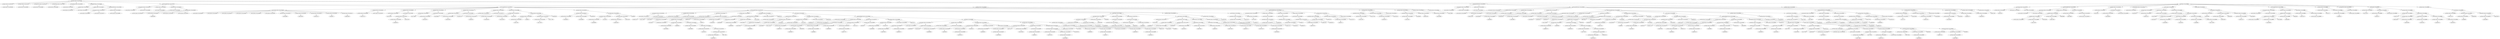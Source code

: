strict digraph  {
<_ast.alias object at 0xa18032dd0>;
<_ast.Import object at 0xa1802a750>;
<_ast.alias object at 0xa1ad2b0d0>;
<_ast.Import object at 0xa1c32c310>;
<_ast.alias object at 0xa1ad4a9d0>;
<_ast.ImportFrom object at 0xa19550c10>;
<_ast.alias object at 0xa1ad4aa90>;
<_ast.ImportFrom object at 0xa1a7fc890>;
<_ast.alias object at 0xa1ad4aa10>;
<_ast.ImportFrom object at 0xa1ad4a950>;
<_ast.Load object at 0x10295c1d0>;
<_ast.Name object at 0xa1ad4a990>;
<_ast.Str object at 0xa1ad4a910>;
<_ast.Expr object at 0xa1ad4a850>;
<_ast.arg object at 0xa1ad4a890>;
<_ast.arg object at 0xa1ad4a710>;
<_ast.arguments object at 0xa1ad4a7d0>;
<_ast.Num object at 0xa1ad4a690>;
<_ast.Return object at 0xa1ad4a810>;
<_ast.FunctionDef object at 0xa1c3354d0>;
<_ast.ClassDef object at 0xa1ad4a8d0>;
<_ast.arg object at 0xa1ad4a610>;
<_ast.Num object at 0xa1ad4a6d0>;
<_ast.arguments object at 0xa1ad4a750>;
<_ast.Str object at 0xa1ad4a650>;
<_ast.Expr object at 0xa1ad4a590>;
<_ast.Store object at 0x10295c290>;
<_ast.Name object at 0xa1ad4a5d0>;
<_ast.Name object at 0xa1ad4a550>;
Load9423089;
<_ast.Mult object at 0x10295ce10>;
<_ast.Num object at 0xa1ad4a410>;
<_ast.BinOp object at 0xa1ad4a490>;
<_ast.Assign object at 0xa1ad4a510>;
<_ast.arg object at 0xa1ad4a390>;
<_ast.arg object at 0xa1ad4a450>;
<_ast.arg object at 0xa1ad4a310>;
<_ast.arg object at 0xa1ad4a3d0>;
<_ast.arg object at 0xa1ad4a290>;
<_ast.arg object at 0xa1ad4a350>;
<_ast.Name object at 0xa1ad4a210>;
Load3166693;
<_ast.Name object at 0xa1ad4a2d0>;
Load4373833;
<_ast.Name object at 0xa1ad4a190>;
Load4182114;
<_ast.Name object at 0xa1ad4a250>;
Load339517;
<_ast.Name object at 0xa1ad4a110>;
Load8291399;
<_ast.arguments object at 0xa1ad4a4d0>;
<_ast.Name object at 0xa1ad4a090>;
Store9124712;
<_ast.Dict object at 0xa1ad4a150>;
<_ast.Assign object at 0xa1ad4a1d0>;
<_ast.Name object at 0xa1ad4a0d0>;
Store1322186;
<_ast.Name object at 0xa1ad2ee50>;
Load3600325;
<_ast.Attribute object at 0xa1ad2ec10>;
Load2319738;
<_ast.Call object at 0xa1a16c850>;
<_ast.Assign object at 0xa1ad4a050>;
<_ast.Name object at 0xa1ad2eb50>;
Store7784828;
<_ast.Name object at 0xa1ad2ead0>;
Load3784576;
<_ast.Call object at 0xa1ad2ea90>;
<_ast.Assign object at 0xa1ad2eb10>;
<_ast.Name object at 0xa1ad2ea50>;
Store2036634;
<_ast.Name object at 0xa1ad2e690>;
Load8705930;
<_ast.Call object at 0xa1ad2e6d0>;
<_ast.Assign object at 0xa1ad2ea10>;
<_ast.Name object at 0xa1ad2e350>;
Store2997134;
<_ast.Name object at 0xa1ad2e790>;
Load838784;
<_ast.Call object at 0xa1ad2e710>;
<_ast.Assign object at 0xa1ad2ed90>;
<_ast.Name object at 0xa1ad2e950>;
Store6942036;
<_ast.Name object at 0xa1ad2e290>;
Store2283158;
<_ast.Tuple object at 0xa1ad2e750>;
Store1970585;
<_ast.Name object at 0xa1ad2e390>;
Load512768;
<_ast.Attribute object at 0xa1ad2e990>;
Load688317;
<_ast.Name object at 0xa1ad2ec90>;
Load1178501;
<_ast.Attribute object at 0xa1ad2ec50>;
Load7717598;
<_ast.Tuple object at 0xa1ad2e3d0>;
Load5820200;
<_ast.Assign object at 0xa1ad2ef90>;
<_ast.Name object at 0xa1ad2efd0>;
Store8068207;
<_ast.Name object at 0xa1ad2e8d0>;
Store6008566;
<_ast.Tuple object at 0xa1ad2ee10>;
Store9903242;
<_ast.Name object at 0xa1ad2e090>;
Load3386598;
<_ast.Attribute object at 0xa1ad2e050>;
Load156522;
<_ast.Name object at 0xa1ad2e110>;
Load9351826;
<_ast.Attribute object at 0xa1ad2e0d0>;
Load2821489;
<_ast.Tuple object at 0xa1ad2e890>;
Load99655;
<_ast.Assign object at 0xa1ad2ed10>;
<_ast.arg object at 0xa1ad2e1d0>;
<_ast.arg object at 0xa1ad2e210>;
<_ast.arguments object at 0xa1ad2e190>;
<_ast.Name object at 0xa1ad2e450>;
Store8831729;
<_ast.Name object at 0xa1ad2e490>;
Load1275058;
<_ast.Assign object at 0xa1ad2e2d0>;
<_ast.Name object at 0xa1ad2e510>;
Load7340045;
<_ast.Name object at 0xa1ad2e590>;
Store42622;
<_ast.Add object at 0x10295cc90>;
<_ast.Name object at 0xa1ad2e650>;
Load7326062;
<_ast.Tuple object at 0xa1ad2e610>;
Load8800201;
<_ast.Name object at 0xa1ad2e9d0>;
Load3159968;
<_ast.Name object at 0xa1ad2e7d0>;
Load105185;
<_ast.Name object at 0xa1ad2e810>;
Load2799767;
<_ast.Attribute object at 0xa1ad2ecd0>;
Load717659;
<_ast.Call object at 0xa1ad2e410>;
<_ast.Call object at 0xa1ad2ee90>;
<_ast.Call object at 0xa1ad2e910>;
<_ast.BinOp object at 0xa1ad2e5d0>;
<_ast.AugAssign object at 0xa1ad2e550>;
Add8094148;
<_ast.If object at 0xa1ad2e4d0>;
<_ast.Name object at 0xa1ad5dbd0>;
Load63074;
<_ast.Name object at 0xa1ad5de10>;
Load2092330;
<_ast.Call object at 0xa1ad5d3d0>;
<_ast.Expr object at 0xa1ad2e850>;
<_ast.Name object at 0xa1ad5d050>;
Load6300686;
<_ast.Name object at 0xa1ad5d0d0>;
Load9063628;
<_ast.Index object at 0xa1ad5d090>;
<_ast.Subscript object at 0xa1ad5d690>;
Store3218503;
<_ast.Num object at 0xa1ad5d110>;
<_ast.AugAssign object at 0xa1ad5d910>;
Add8381344;
<_ast.Name object at 0xa1ad5d1d0>;
Store9736810;
<_ast.Name object at 0xa1ad5d250>;
Load7788124;
<_ast.Name object at 0xa1ad5d2d0>;
Load4366656;
<_ast.Index object at 0xa1ad5d290>;
<_ast.Subscript object at 0xa1ad5d210>;
Load2816827;
<_ast.Assign object at 0xa1ad5d190>;
<_ast.Name object at 0xa1ad5d390>;
Load4256620;
<_ast.Attribute object at 0xa1ad5d350>;
Store181053;
<_ast.Num object at 0xa1ad5d410>;
<_ast.AugAssign object at 0xa1ad5d310>;
Add7867259;
<_ast.Name object at 0xa1ad5d490>;
Load8604973;
<_ast.Name object at 0xa1ad5d510>;
Store7410432;
<_ast.Name object at 0xa1ad5d590>;
Load9847075;
<_ast.Name object at 0xa1ad5d610>;
Load5940877;
<_ast.Starred object at 0xa1ad5d5d0>;
Load2930007;
<_ast.Name object at 0xa1ad5d6d0>;
Load308655;
<_ast.keyword object at 0xa1ad5d650>;
<_ast.Call object at 0xa1ad5d550>;
<_ast.Assign object at 0xa1ad5d4d0>;
<_ast.Name object at 0xa1ad5d790>;
Load6399285;
<_ast.Name object at 0xa1ad5d810>;
Load9177677;
<_ast.Index object at 0xa1ad5d7d0>;
<_ast.Subscript object at 0xa1ad5d750>;
Store1015137;
<_ast.Name object at 0xa1ad5d850>;
Load223017;
<_ast.Assign object at 0xa1ad5d710>;
<_ast.Name object at 0xa1ad5d950>;
Load5859499;
<_ast.Attribute object at 0xa1ad5d8d0>;
Store5647034;
<_ast.Num object at 0xa1ad5d990>;
<_ast.AugAssign object at 0xa1ad5d890>;
Add5079753;
<_ast.Name object at 0xa1ad5da90>;
Load5479265;
<_ast.Name object at 0xa1ad5dad0>;
Load6563477;
<_ast.Call object at 0xa1ad5da50>;
<_ast.Gt object at 0x102961d90>;
<_ast.Name object at 0xa1ad5db10>;
Load3895463;
<_ast.Compare object at 0xa1ad5da10>;
<_ast.Name object at 0xa1ad5db50>;
Store3814390;
<_ast.Name object at 0xa1ad5dc10>;
Load2899938;
<_ast.Call object at 0xa1ad5db90>;
<_ast.Assign object at 0xa195560d0>;
<_ast.Name object at 0xa1ad5dcd0>;
Load531658;
<_ast.Name object at 0xa1ad5dd50>;
Load9706213;
<_ast.Index object at 0xa1ad5dd10>;
<_ast.Subscript object at 0xa1ad5dc90>;
Store8822221;
<_ast.Sub object at 0x10295cd50>;
<_ast.Num object at 0xa1ad5dd90>;
<_ast.AugAssign object at 0xa1ad5dc50>;
<_ast.Name object at 0xa1ad5de90>;
Load9430907;
<_ast.Name object at 0xa1ad4aa50>;
Load5397696;
<_ast.Index object at 0xa1ad5ded0>;
<_ast.Subscript object at 0xa1ad5de50>;
Load9714127;
<_ast.Name object at 0xa1ad4aad0>;
Store1032238;
<_ast.Name object at 0xa1ad4ab50>;
Load663223;
<_ast.Call object at 0xa1ad4ab90>;
<_ast.Assign object at 0xa1ad4ab10>;
<_ast.Name object at 0xa1ad4ac90>;
Load2019763;
<_ast.Name object at 0xa1ad4ad10>;
Load2789086;
<_ast.Index object at 0xa1ad4ac50>;
<_ast.Subscript object at 0xa1ad4abd0>;
Store2002792;
<_ast.Num object at 0xa1ad4acd0>;
<_ast.AugAssign object at 0xa1ad4ac10>;
Sub7935603;
<_ast.While object at 0xa1ad5ddd0>;
<_ast.Name object at 0xa1ad4ae10>;
Load6848032;
<_ast.Name object at 0xa1ad4ae90>;
Load262377;
<_ast.Index object at 0xa1ad4add0>;
<_ast.Del object at 0x10295c350>;
<_ast.Subscript object at 0xa1ad4ad50>;
<_ast.Name object at 0xa1ad4af10>;
Load9818545;
<_ast.Name object at 0xa1ad4af90>;
Load3818011;
<_ast.Index object at 0xa1ad4aed0>;
<_ast.Subscript object at 0xa1ad4ae50>;
Del6611726;
<_ast.Delete object at 0xa1ad4ad90>;
<_ast.If object at 0xa1ad5d9d0>;
<_ast.ExceptHandler object at 0xa1ad5d450>;
<_ast.Try object at 0xa1ad5d150>;
<_ast.Name object at 0xa1ad3d090>;
Load7339134;
<_ast.Name object at 0xa1ad3d050>;
Load6993936;
<_ast.Call object at 0xa1ad4afd0>;
<_ast.Name object at 0xa1ad3d110>;
Load8018388;
<_ast.Compare object at 0xa1ad4af50>;
Gt3906834;
<_ast.Name object at 0xa1a7f0250>;
Load1563439;
<_ast.Attribute object at 0xa1ad3d150>;
Load1629660;
<_ast.Call object at 0xa1ad3d190>;
<_ast.Expr object at 0xa1ad3d0d0>;
<_ast.Name object at 0xa18039c90>;
Load9326181;
<_ast.Name object at 0xa18034b10>;
Load6398265;
<_ast.Call object at 0xa1c339e90>;
<_ast.Expr object at 0xa195471d0>;
<_ast.Name object at 0xa1c333710>;
Store2637553;
<_ast.Name object at 0xa16f39450>;
Load8689833;
<_ast.Name object at 0xa1c335d50>;
Load86421;
<_ast.Attribute object at 0xa17ca3150>;
Load6386453;
<_ast.Name object at 0xa1c335990>;
Load1350101;
<_ast.Name object at 0xa1c335210>;
Load6744261;
<_ast.Name object at 0xa1c335e10>;
Load987263;
<_ast.Call object at 0xa1c335650>;
<_ast.Call object at 0xa17ca4ed0>;
<_ast.Name object at 0xa1802e110>;
Load5710293;
<_ast.Name object at 0xa17c6c3d0>;
Load2978177;
<_ast.Call object at 0xa1c342950>;
<_ast.Expr object at 0xa1a7fb650>;
<_ast.Name object at 0xa1ad2b2d0>;
Load7401105;
<_ast.Name object at 0xa1ad2b1d0>;
Load1084445;
<_ast.Index object at 0xa1ad2b350>;
<_ast.Subscript object at 0xa1c343450>;
Store8077617;
<_ast.Num object at 0xa1ad2b3d0>;
<_ast.Assign object at 0xa1805b3d0>;
<_ast.For object at 0xa1c353850>;
<_ast.If object at 0xa17c80610>;
<_ast.Name object at 0xa1ad2b450>;
Load2818780;
<_ast.Return object at 0xa1ad2b290>;
<_ast.Name object at 0xa1ad2b390>;
Load6529177;
<_ast.Attribute object at 0xa1ad2b4d0>;
Load2010574;
<_ast.Name object at 0xa1ad2b550>;
Load1318814;
<_ast.Call object at 0xa1ad2b310>;
<_ast.FunctionDef object at 0xa1ad2e150>;
<_ast.arguments object at 0xa1ad2b5d0>;
<_ast.Name object at 0xa1ad2b710>;
Load1649125;
<_ast.Attribute object at 0xa1ad2b510>;
Load8585428;
<_ast.Call object at 0xa1ad2b690>;
<_ast.Expr object at 0xa1ad2b490>;
<_ast.Name object at 0xa1ad2b810>;
Load8262707;
<_ast.Attribute object at 0xa1ad2b650>;
Load460117;
<_ast.Call object at 0xa1ad2b790>;
<_ast.Expr object at 0xa1ad2b590>;
<_ast.Name object at 0xa1ad2b910>;
Load9778755;
<_ast.Attribute object at 0xa1ad2b750>;
Load8919795;
<_ast.Call object at 0xa1ad2b890>;
<_ast.Expr object at 0xa1ad2b6d0>;
<_ast.Name object at 0xa1ad2b850>;
Load3932015;
<_ast.Attribute object at 0xa1ad2b990>;
Store8091705;
<_ast.Name object at 0xa1ad2b8d0>;
Load657071;
<_ast.Attribute object at 0xa1ad2ba50>;
Store2432110;
<_ast.Num object at 0xa1ad2bad0>;
<_ast.Assign object at 0xa1ad2b7d0>;
<_ast.FunctionDef object at 0xa1ad2b410>;
<_ast.Name object at 0xa1ad2b9d0>;
Load3101907;
<_ast.Attribute object at 0xa1ad2bb50>;
Store1677943;
<_ast.Name object at 0xa1ad2ba90>;
Load2635473;
<_ast.Attribute object at 0xa1ad2bbd0>;
Store6700415;
<_ast.Num object at 0xa1ad2bc50>;
<_ast.Assign object at 0xa1ad2b950>;
<_ast.Name object at 0xa1ad2bb90>;
Load781350;
<_ast.Attribute object at 0xa1ad2bcd0>;
Store883658;
<_ast.Name object at 0xa1ad2bd50>;
Load9523198;
<_ast.Assign object at 0xa1ad2bb10>;
<_ast.Name object at 0xa1ad2bdd0>;
Load1264982;
<_ast.Return object at 0xa1ad2bc10>;
<_ast.FunctionDef object at 0xa18063510>;
<_ast.Name object at 0xa1ad2be50>;
Load7159383;
<_ast.Return object at 0xa1ad2bc90>;
<_ast.FunctionDef object at 0xa1c335c50>;
<_ast.arg object at 0xa1ad2bd90>;
<_ast.Num object at 0xa1ad2bf90>;
<_ast.arguments object at 0xa1ad2bed0>;
<_ast.Str object at 0xa1ad2ba10>;
<_ast.Expr object at 0xa1ad2be10>;
<_ast.arg object at 0xa1ad2bf50>;
<_ast.arguments object at 0xa1ad2b190>;
<_ast.Name object at 0xa1ad2b090>;
Store8157258;
<_ast.Dict object at 0xa1ad2b150>;
<_ast.Assign object at 0xa1ad2bfd0>;
<_ast.Name object at 0xa1ad5df10>;
Store3364560;
<_ast.Name object at 0xa1ad5dfd0>;
Load995398;
<_ast.Call object at 0xa1ad5df90>;
<_ast.Assign object at 0xa1ad2b050>;
<_ast.Name object at 0xa1ad44810>;
Store6950305;
<_ast.Name object at 0xa1ad443d0>;
Load2358091;
<_ast.Call object at 0xa1ad44a50>;
<_ast.Assign object at 0xa1ad44710>;
<_ast.arg object at 0xa1ad44b90>;
<_ast.arg object at 0xa1ad449d0>;
<_ast.arguments object at 0xa1ad44d50>;
<_ast.Name object at 0xa1ad44090>;
Store6408457;
<_ast.Name object at 0xa1ad440d0>;
Load2905207;
<_ast.Assign object at 0xa1ad44050>;
<_ast.Name object at 0xa1ad44150>;
Load8569225;
<_ast.Name object at 0xa1ad441d0>;
Store1278564;
<_ast.Name object at 0xa1ad44290>;
Load8382776;
<_ast.Tuple object at 0xa1ad44250>;
Load9590487;
<_ast.Name object at 0xa1ad44350>;
Load3901294;
<_ast.Name object at 0xa1ad44410>;
Load7718783;
<_ast.Name object at 0xa1ad444d0>;
Load7481126;
<_ast.Attribute object at 0xa1ad44490>;
Load3831016;
<_ast.Call object at 0xa1ad44450>;
<_ast.Call object at 0xa1ad44390>;
<_ast.Call object at 0xa1ad44310>;
<_ast.BinOp object at 0xa1ad44210>;
Add622629;
<_ast.AugAssign object at 0xa1ad44190>;
Add6758813;
<_ast.If object at 0xa1ad44110>;
<_ast.Name object at 0xa1ad44590>;
Load8493373;
<_ast.Name object at 0xa1ad44610>;
Load3971733;
<_ast.Index object at 0xa1ad445d0>;
<_ast.Subscript object at 0xa1ad44550>;
Store8846687;
<_ast.Num object at 0xa1ad44650>;
<_ast.AugAssign object at 0xa1ad44510>;
Add3430685;
<_ast.Name object at 0xa1ad44750>;
Store3333059;
<_ast.Name object at 0xa1ad447d0>;
Load66040;
<_ast.Name object at 0xa1ad44890>;
Load109234;
<_ast.Index object at 0xa1ad44850>;
<_ast.Subscript object at 0xa1ad44790>;
Load2286538;
<_ast.Assign object at 0xa1ad446d0>;
<_ast.Name object at 0xa1ad44990>;
Load501457;
<_ast.Attribute object at 0xa1ad44950>;
Store5384335;
<_ast.Num object at 0xa1ad44a10>;
<_ast.AugAssign object at 0xa1ad44910>;
Add6590704;
<_ast.Name object at 0xa1ad44ad0>;
Load3927528;
<_ast.Name object at 0xa1ad44b50>;
Store6521792;
<_ast.Name object at 0xa1ad44c10>;
Load2970653;
<_ast.Name object at 0xa1ad44c90>;
Load915644;
<_ast.Starred object at 0xa1ad44c50>;
Load3041113;
<_ast.Name object at 0xa1ad44d10>;
Load8325116;
<_ast.keyword object at 0xa1ad44cd0>;
<_ast.Call object at 0xa1ad44bd0>;
<_ast.Assign object at 0xa1ad44b10>;
<_ast.Name object at 0xa1ad44e10>;
Load348089;
<_ast.Name object at 0xa1ad44e90>;
Load4809240;
<_ast.Index object at 0xa1ad44e50>;
<_ast.Subscript object at 0xa1ad44dd0>;
Store8150070;
<_ast.Name object at 0xa1ad44ed0>;
Load4259936;
<_ast.Assign object at 0xa1ad44d90>;
<_ast.Name object at 0xa1ad44f90>;
Load3542743;
<_ast.Attribute object at 0xa1ad44f50>;
Store2687087;
<_ast.Num object at 0xa1ad44fd0>;
<_ast.AugAssign object at 0xa1ad44f10>;
Add1866776;
<_ast.Name object at 0xa1ad59f50>;
Load4480975;
<_ast.Name object at 0xa1ad59f10>;
Load1434621;
<_ast.Call object at 0xa1ad59f90>;
<_ast.Name object at 0xa1ad59ed0>;
Load7787195;
<_ast.Compare object at 0xa1ad59fd0>;
Gt7916134;
<_ast.Name object at 0xa1ad59e10>;
Store1626793;
<_ast.Name object at 0xa1ad59dd0>;
Store7755047;
<_ast.Tuple object at 0xa1ad59e50>;
Store6761181;
<_ast.Name object at 0xa1ad59d50>;
Load6810392;
<_ast.Name object at 0xa1ad59cd0>;
Load7026875;
<_ast.FloorDiv object at 0x1029615d0>;
<_ast.Num object at 0xa1ad59c90>;
<_ast.BinOp object at 0xa1ad59d10>;
<_ast.Name object at 0xa1ad59bd0>;
Load2712899;
<_ast.Attribute object at 0xa1ad59c10>;
Load2719483;
<_ast.Call object at 0xa1ad59c50>;
<_ast.Name object at 0xa1ad59b10>;
Load5547152;
<_ast.Num object at 0xa1ad59ad0>;
<_ast.Call object at 0xa1ad59b50>;
<_ast.keyword object at 0xa1ad59b90>;
<_ast.Call object at 0xa1ad59d90>;
<_ast.Name object at 0xa1ad599d0>;
Load3722644;
<_ast.Name object at 0xa1ad59950>;
Load2008352;
<_ast.Index object at 0xa1ad59990>;
<_ast.Subscript object at 0xa1ad59a10>;
Del8056530;
<_ast.Name object at 0xa1ad598d0>;
Load9847104;
<_ast.Name object at 0xa1ad59850>;
Load8729996;
<_ast.Index object at 0xa1ad59890>;
<_ast.Subscript object at 0xa1ad59910>;
Del239967;
<_ast.Delete object at 0xa1ad59a90>;
<_ast.For object at 0xa1ad59e90>;
<_ast.If object at 0xa1ad59610>;
<_ast.ExceptHandler object at 0xa1ad44a90>;
<_ast.Try object at 0xa1ad44690>;
<_ast.Name object at 0xa1ad597d0>;
Load4090923;
<_ast.Return object at 0xa1ad59810>;
<_ast.Name object at 0xa1ad59710>;
Load8054465;
<_ast.Attribute object at 0xa1ad59750>;
Load178198;
<_ast.Name object at 0xa1ad596d0>;
Load3704869;
<_ast.Call object at 0xa1ad59790>;
<_ast.FunctionDef object at 0xa1ad448d0>;
<_ast.arguments object at 0xa1ad59590>;
<_ast.Name object at 0xa1ad59490>;
Load4593293;
<_ast.Attribute object at 0xa1ad594d0>;
Load9388032;
<_ast.Call object at 0xa1ad59510>;
<_ast.Expr object at 0xa1ad59550>;
<_ast.Name object at 0xa1ad59390>;
Load624718;
<_ast.Attribute object at 0xa1ad593d0>;
Load583006;
<_ast.Call object at 0xa1ad59410>;
<_ast.Expr object at 0xa1ad59450>;
<_ast.Name object at 0xa1ad592d0>;
Load8683309;
<_ast.Attribute object at 0xa1ad59310>;
Store8710343;
<_ast.Name object at 0xa1ad59250>;
Load9908530;
<_ast.Attribute object at 0xa1ad59290>;
Store5091245;
<_ast.Num object at 0xa1ad59210>;
<_ast.Assign object at 0xa1ad59350>;
<_ast.FunctionDef object at 0xa1ad595d0>;
<_ast.Name object at 0xa1ad59150>;
Load77746;
<_ast.Attribute object at 0xa1ad59190>;
Store8104958;
<_ast.Name object at 0xa1ad590d0>;
Load6010419;
<_ast.Attribute object at 0xa1ad59110>;
Store9436386;
<_ast.Num object at 0xa1ad59090>;
<_ast.Assign object at 0xa1ad591d0>;
<_ast.Name object at 0xa1ad46dd0>;
Load1039623;
<_ast.Attribute object at 0xa1ad46c10>;
Store954434;
<_ast.Name object at 0xa1ad46c90>;
Load3995179;
<_ast.Assign object at 0xa1ad59050>;
<_ast.Name object at 0xa1ad46e90>;
Load4878673;
<_ast.Return object at 0xa1ad46910>;
<_ast.FunctionDef object at 0xa1ad2be90>;
<_ast.Name object at 0xa1ad46c50>;
Load6112855;
<_ast.Return object at 0xa1ad46cd0>;
<_ast.FunctionDef object at 0xa1ad2bd10>;
<_ast.Name object at 0xa1ad46e50>;
Load181619;
<_ast.Eq object at 0x102961a90>;
<_ast.Str object at 0xa1ad46d50>;
<_ast.Compare object at 0xa1ad46790>;
<_ast.arg object at 0xa1ad46d10>;
<_ast.arg object at 0xa1ad46b50>;
<_ast.arguments object at 0xa1ad46850>;
<_ast.Num object at 0xa1ad46f50>;
<_ast.Name object at 0xa1ad46f90>;
Load4173558;
<_ast.BinOp object at 0xa1ad46f10>;
Mult2954565;
<_ast.Name object at 0xa1ad46fd0>;
Load5673269;
<_ast.BinOp object at 0xa1ad46ed0>;
Add2609889;
<_ast.Return object at 0xa1ad46e10>;
<_ast.Name object at 0xa1ad460d0>;
Load9738682;
<_ast.Num object at 0xa1ad46150>;
<_ast.keyword object at 0xa1ad46110>;
<_ast.Call object at 0xa1ad46090>;
<_ast.FunctionDef object at 0xa1ad46bd0>;
<_ast.Name object at 0xa1ad461d0>;
Store2031627;
<_ast.Name object at 0xa1ad46250>;
Load5166004;
<_ast.Num object at 0xa1ad46290>;
<_ast.Call object at 0xa1ad46210>;
<_ast.Assign object at 0xa1ad46190>;
<_ast.alias object at 0xa1ad46310>;
<_ast.ImportFrom object at 0xa1ad462d0>;
<_ast.Name object at 0xa1ad46390>;
Store4067867;
<_ast.Name object at 0xa1ad46410>;
Load5037414;
<_ast.Num object at 0xa1ad46450>;
<_ast.Call object at 0xa1ad463d0>;
<_ast.Name object at 0xa1ad464d0>;
Store1878806;
<_ast.Name object at 0xa1ad46550>;
Load2445367;
<_ast.Name object at 0xa1ad465d0>;
Load3300994;
<_ast.Name object at 0xa1ad46610>;
Load611960;
<_ast.Call object at 0xa1ad46590>;
<_ast.Name object at 0xa1ad46690>;
Load538884;
<_ast.Name object at 0xa1ad466d0>;
Load1716465;
<_ast.Call object at 0xa1ad46650>;
<_ast.Call object at 0xa1ad46510>;
<_ast.Assign object at 0xa1ad46490>;
<_ast.For object at 0xa1ad46350>;
<_ast.Name object at 0xa1ad467d0>;
Load3034485;
<_ast.Name object at 0xa1ad46890>;
Load9196188;
<_ast.Attribute object at 0xa1ad46810>;
Load9344939;
<_ast.Name object at 0xa1ad46950>;
Load6244718;
<_ast.Attribute object at 0xa1ad468d0>;
Load5344860;
<_ast.Call object at 0xa1ad46750>;
<_ast.Expr object at 0xa1ad46710>;
<_ast.arg object at 0xa1ad46a10>;
<_ast.arg object at 0xa1ad46a50>;
<_ast.arguments object at 0xa1ad469d0>;
<_ast.Num object at 0xa1ad46b90>;
<_ast.Name object at 0xa1a69ffd0>;
Load1626060;
<_ast.BinOp object at 0xa1ad46b10>;
Mult1083893;
<_ast.Name object at 0xa1a69ff90>;
Load8856496;
<_ast.BinOp object at 0xa1ad46ad0>;
Add482560;
<_ast.Return object at 0xa1ad46a90>;
<_ast.Name object at 0xa1a69ff10>;
Load5720119;
<_ast.Num object at 0xa1a69fe90>;
<_ast.keyword object at 0xa1a69fed0>;
<_ast.Call object at 0xa1a69ff50>;
<_ast.FunctionDef object at 0xa1ad46990>;
<_ast.Name object at 0xa1a69fe10>;
Store231377;
<_ast.Name object at 0xa1a69fd90>;
Load960515;
<_ast.Num object at 0xa1a69fd50>;
<_ast.Call object at 0xa1a69fdd0>;
<_ast.Assign object at 0xa1a69fe50>;
<_ast.alias object at 0xa1a69fcd0>;
<_ast.ImportFrom object at 0xa1a69fd10>;
<_ast.Name object at 0xa1a69fc50>;
Store7552233;
<_ast.Name object at 0xa1a69fbd0>;
Load874427;
<_ast.Num object at 0xa1a69fb90>;
<_ast.Call object at 0xa1a69fc10>;
<_ast.Name object at 0xa1a69fb10>;
Store347719;
<_ast.Name object at 0xa1a69fa90>;
Load8314036;
<_ast.Name object at 0xa1a69fa10>;
Load9376659;
<_ast.Name object at 0xa1a69f9d0>;
Load3422041;
<_ast.Call object at 0xa1a69fa50>;
<_ast.Name object at 0xa1a69f950>;
Load4500735;
<_ast.Name object at 0xa1a69f910>;
Load6763910;
<_ast.Call object at 0xa1a69f990>;
<_ast.Call object at 0xa1a69fad0>;
<_ast.Assign object at 0xa1a69fb50>;
<_ast.For object at 0xa1a69fc90>;
<_ast.Name object at 0xa1a69f850>;
Load2101739;
<_ast.Name object at 0xa1a69f7d0>;
Load696699;
<_ast.Attribute object at 0xa1a69f810>;
Load8363459;
<_ast.Name object at 0xa1a69f750>;
Load6445669;
<_ast.Attribute object at 0xa1a69f790>;
Load8729078;
<_ast.Call object at 0xa1a69f890>;
<_ast.Expr object at 0xa1a69f8d0>;
<_ast.If object at 0xa1ad46d90>;
<_ast.Module object at 0xa19572bd0>;
<_ast.Import object at 0xa1802a750> -> <_ast.alias object at 0xa18032dd0>;
<_ast.Import object at 0xa1c32c310> -> <_ast.alias object at 0xa1ad2b0d0>;
<_ast.ImportFrom object at 0xa19550c10> -> <_ast.alias object at 0xa1ad4a9d0>;
<_ast.ImportFrom object at 0xa1a7fc890> -> <_ast.alias object at 0xa1ad4aa90>;
<_ast.ImportFrom object at 0xa1ad4a950> -> <_ast.alias object at 0xa1ad4aa10>;
<_ast.Name object at 0xa1ad4a990> -> <_ast.Load object at 0x10295c1d0>;
<_ast.Expr object at 0xa1ad4a850> -> <_ast.Str object at 0xa1ad4a910>;
<_ast.arguments object at 0xa1ad4a7d0> -> <_ast.arg object at 0xa1ad4a890>;
<_ast.arguments object at 0xa1ad4a7d0> -> <_ast.arg object at 0xa1ad4a710>;
<_ast.Return object at 0xa1ad4a810> -> <_ast.Num object at 0xa1ad4a690>;
<_ast.FunctionDef object at 0xa1c3354d0> -> <_ast.arguments object at 0xa1ad4a7d0>;
<_ast.FunctionDef object at 0xa1c3354d0> -> <_ast.Return object at 0xa1ad4a810>;
<_ast.ClassDef object at 0xa1ad4a8d0> -> <_ast.Name object at 0xa1ad4a990>;
<_ast.ClassDef object at 0xa1ad4a8d0> -> <_ast.Expr object at 0xa1ad4a850>;
<_ast.ClassDef object at 0xa1ad4a8d0> -> <_ast.FunctionDef object at 0xa1c3354d0>;
<_ast.arguments object at 0xa1ad4a750> -> <_ast.arg object at 0xa1ad4a610>;
<_ast.arguments object at 0xa1ad4a750> -> <_ast.Num object at 0xa1ad4a6d0>;
<_ast.Expr object at 0xa1ad4a590> -> <_ast.Str object at 0xa1ad4a650>;
<_ast.Name object at 0xa1ad4a5d0> -> <_ast.Store object at 0x10295c290>;
<_ast.Name object at 0xa1ad4a550> -> Load9423089;
<_ast.BinOp object at 0xa1ad4a490> -> <_ast.Name object at 0xa1ad4a550>;
<_ast.BinOp object at 0xa1ad4a490> -> <_ast.Mult object at 0x10295ce10>;
<_ast.BinOp object at 0xa1ad4a490> -> <_ast.Num object at 0xa1ad4a410>;
<_ast.Assign object at 0xa1ad4a510> -> <_ast.Name object at 0xa1ad4a5d0>;
<_ast.Assign object at 0xa1ad4a510> -> <_ast.BinOp object at 0xa1ad4a490>;
<_ast.Name object at 0xa1ad4a210> -> Load3166693;
<_ast.Name object at 0xa1ad4a2d0> -> Load4373833;
<_ast.Name object at 0xa1ad4a190> -> Load4182114;
<_ast.Name object at 0xa1ad4a250> -> Load339517;
<_ast.Name object at 0xa1ad4a110> -> Load8291399;
<_ast.arguments object at 0xa1ad4a4d0> -> <_ast.arg object at 0xa1ad4a390>;
<_ast.arguments object at 0xa1ad4a4d0> -> <_ast.arg object at 0xa1ad4a450>;
<_ast.arguments object at 0xa1ad4a4d0> -> <_ast.arg object at 0xa1ad4a310>;
<_ast.arguments object at 0xa1ad4a4d0> -> <_ast.arg object at 0xa1ad4a3d0>;
<_ast.arguments object at 0xa1ad4a4d0> -> <_ast.arg object at 0xa1ad4a290>;
<_ast.arguments object at 0xa1ad4a4d0> -> <_ast.arg object at 0xa1ad4a350>;
<_ast.arguments object at 0xa1ad4a4d0> -> <_ast.Name object at 0xa1ad4a210>;
<_ast.arguments object at 0xa1ad4a4d0> -> <_ast.Name object at 0xa1ad4a2d0>;
<_ast.arguments object at 0xa1ad4a4d0> -> <_ast.Name object at 0xa1ad4a190>;
<_ast.arguments object at 0xa1ad4a4d0> -> <_ast.Name object at 0xa1ad4a250>;
<_ast.arguments object at 0xa1ad4a4d0> -> <_ast.Name object at 0xa1ad4a110>;
<_ast.Name object at 0xa1ad4a090> -> Store9124712;
<_ast.Assign object at 0xa1ad4a1d0> -> <_ast.Name object at 0xa1ad4a090>;
<_ast.Assign object at 0xa1ad4a1d0> -> <_ast.Dict object at 0xa1ad4a150>;
<_ast.Name object at 0xa1ad4a0d0> -> Store1322186;
<_ast.Name object at 0xa1ad2ee50> -> Load3600325;
<_ast.Attribute object at 0xa1ad2ec10> -> <_ast.Name object at 0xa1ad2ee50>;
<_ast.Attribute object at 0xa1ad2ec10> -> Load2319738;
<_ast.Call object at 0xa1a16c850> -> <_ast.Attribute object at 0xa1ad2ec10>;
<_ast.Assign object at 0xa1ad4a050> -> <_ast.Name object at 0xa1ad4a0d0>;
<_ast.Assign object at 0xa1ad4a050> -> <_ast.Call object at 0xa1a16c850>;
<_ast.Name object at 0xa1ad2eb50> -> Store7784828;
<_ast.Name object at 0xa1ad2ead0> -> Load3784576;
<_ast.Call object at 0xa1ad2ea90> -> <_ast.Name object at 0xa1ad2ead0>;
<_ast.Assign object at 0xa1ad2eb10> -> <_ast.Name object at 0xa1ad2eb50>;
<_ast.Assign object at 0xa1ad2eb10> -> <_ast.Call object at 0xa1ad2ea90>;
<_ast.Name object at 0xa1ad2ea50> -> Store2036634;
<_ast.Name object at 0xa1ad2e690> -> Load8705930;
<_ast.Call object at 0xa1ad2e6d0> -> <_ast.Name object at 0xa1ad2e690>;
<_ast.Assign object at 0xa1ad2ea10> -> <_ast.Name object at 0xa1ad2ea50>;
<_ast.Assign object at 0xa1ad2ea10> -> <_ast.Call object at 0xa1ad2e6d0>;
<_ast.Name object at 0xa1ad2e350> -> Store2997134;
<_ast.Name object at 0xa1ad2e790> -> Load838784;
<_ast.Call object at 0xa1ad2e710> -> <_ast.Name object at 0xa1ad2e790>;
<_ast.Assign object at 0xa1ad2ed90> -> <_ast.Name object at 0xa1ad2e350>;
<_ast.Assign object at 0xa1ad2ed90> -> <_ast.Call object at 0xa1ad2e710>;
<_ast.Name object at 0xa1ad2e950> -> Store6942036;
<_ast.Name object at 0xa1ad2e290> -> Store2283158;
<_ast.Tuple object at 0xa1ad2e750> -> <_ast.Name object at 0xa1ad2e950>;
<_ast.Tuple object at 0xa1ad2e750> -> <_ast.Name object at 0xa1ad2e290>;
<_ast.Tuple object at 0xa1ad2e750> -> Store1970585;
<_ast.Name object at 0xa1ad2e390> -> Load512768;
<_ast.Attribute object at 0xa1ad2e990> -> <_ast.Name object at 0xa1ad2e390>;
<_ast.Attribute object at 0xa1ad2e990> -> Load688317;
<_ast.Name object at 0xa1ad2ec90> -> Load1178501;
<_ast.Attribute object at 0xa1ad2ec50> -> <_ast.Name object at 0xa1ad2ec90>;
<_ast.Attribute object at 0xa1ad2ec50> -> Load7717598;
<_ast.Tuple object at 0xa1ad2e3d0> -> <_ast.Attribute object at 0xa1ad2e990>;
<_ast.Tuple object at 0xa1ad2e3d0> -> <_ast.Attribute object at 0xa1ad2ec50>;
<_ast.Tuple object at 0xa1ad2e3d0> -> Load5820200;
<_ast.Assign object at 0xa1ad2ef90> -> <_ast.Tuple object at 0xa1ad2e750>;
<_ast.Assign object at 0xa1ad2ef90> -> <_ast.Tuple object at 0xa1ad2e3d0>;
<_ast.Name object at 0xa1ad2efd0> -> Store8068207;
<_ast.Name object at 0xa1ad2e8d0> -> Store6008566;
<_ast.Tuple object at 0xa1ad2ee10> -> <_ast.Name object at 0xa1ad2efd0>;
<_ast.Tuple object at 0xa1ad2ee10> -> <_ast.Name object at 0xa1ad2e8d0>;
<_ast.Tuple object at 0xa1ad2ee10> -> Store9903242;
<_ast.Name object at 0xa1ad2e090> -> Load3386598;
<_ast.Attribute object at 0xa1ad2e050> -> <_ast.Name object at 0xa1ad2e090>;
<_ast.Attribute object at 0xa1ad2e050> -> Load156522;
<_ast.Name object at 0xa1ad2e110> -> Load9351826;
<_ast.Attribute object at 0xa1ad2e0d0> -> <_ast.Name object at 0xa1ad2e110>;
<_ast.Attribute object at 0xa1ad2e0d0> -> Load2821489;
<_ast.Tuple object at 0xa1ad2e890> -> <_ast.Attribute object at 0xa1ad2e050>;
<_ast.Tuple object at 0xa1ad2e890> -> <_ast.Attribute object at 0xa1ad2e0d0>;
<_ast.Tuple object at 0xa1ad2e890> -> Load99655;
<_ast.Assign object at 0xa1ad2ed10> -> <_ast.Tuple object at 0xa1ad2ee10>;
<_ast.Assign object at 0xa1ad2ed10> -> <_ast.Tuple object at 0xa1ad2e890>;
<_ast.arguments object at 0xa1ad2e190> -> <_ast.arg object at 0xa1ad2e1d0>;
<_ast.arguments object at 0xa1ad2e190> -> <_ast.arg object at 0xa1ad2e210>;
<_ast.Name object at 0xa1ad2e450> -> Store8831729;
<_ast.Name object at 0xa1ad2e490> -> Load1275058;
<_ast.Assign object at 0xa1ad2e2d0> -> <_ast.Name object at 0xa1ad2e450>;
<_ast.Assign object at 0xa1ad2e2d0> -> <_ast.Name object at 0xa1ad2e490>;
<_ast.Name object at 0xa1ad2e510> -> Load7340045;
<_ast.Name object at 0xa1ad2e590> -> Store42622;
<_ast.Name object at 0xa1ad2e650> -> Load7326062;
<_ast.Tuple object at 0xa1ad2e610> -> <_ast.Name object at 0xa1ad2e650>;
<_ast.Tuple object at 0xa1ad2e610> -> Load8800201;
<_ast.Name object at 0xa1ad2e9d0> -> Load3159968;
<_ast.Name object at 0xa1ad2e7d0> -> Load105185;
<_ast.Name object at 0xa1ad2e810> -> Load2799767;
<_ast.Attribute object at 0xa1ad2ecd0> -> <_ast.Name object at 0xa1ad2e810>;
<_ast.Attribute object at 0xa1ad2ecd0> -> Load717659;
<_ast.Call object at 0xa1ad2e410> -> <_ast.Attribute object at 0xa1ad2ecd0>;
<_ast.Call object at 0xa1ad2ee90> -> <_ast.Name object at 0xa1ad2e7d0>;
<_ast.Call object at 0xa1ad2ee90> -> <_ast.Call object at 0xa1ad2e410>;
<_ast.Call object at 0xa1ad2e910> -> <_ast.Name object at 0xa1ad2e9d0>;
<_ast.Call object at 0xa1ad2e910> -> <_ast.Call object at 0xa1ad2ee90>;
<_ast.BinOp object at 0xa1ad2e5d0> -> <_ast.Tuple object at 0xa1ad2e610>;
<_ast.BinOp object at 0xa1ad2e5d0> -> <_ast.Add object at 0x10295cc90>;
<_ast.BinOp object at 0xa1ad2e5d0> -> <_ast.Call object at 0xa1ad2e910>;
<_ast.AugAssign object at 0xa1ad2e550> -> <_ast.Name object at 0xa1ad2e590>;
<_ast.AugAssign object at 0xa1ad2e550> -> Add8094148;
<_ast.AugAssign object at 0xa1ad2e550> -> <_ast.BinOp object at 0xa1ad2e5d0>;
<_ast.If object at 0xa1ad2e4d0> -> <_ast.Name object at 0xa1ad2e510>;
<_ast.If object at 0xa1ad2e4d0> -> <_ast.AugAssign object at 0xa1ad2e550>;
<_ast.Name object at 0xa1ad5dbd0> -> Load63074;
<_ast.Name object at 0xa1ad5de10> -> Load2092330;
<_ast.Call object at 0xa1ad5d3d0> -> <_ast.Name object at 0xa1ad5dbd0>;
<_ast.Call object at 0xa1ad5d3d0> -> <_ast.Name object at 0xa1ad5de10>;
<_ast.Expr object at 0xa1ad2e850> -> <_ast.Call object at 0xa1ad5d3d0>;
<_ast.Name object at 0xa1ad5d050> -> Load6300686;
<_ast.Name object at 0xa1ad5d0d0> -> Load9063628;
<_ast.Index object at 0xa1ad5d090> -> <_ast.Name object at 0xa1ad5d0d0>;
<_ast.Subscript object at 0xa1ad5d690> -> <_ast.Name object at 0xa1ad5d050>;
<_ast.Subscript object at 0xa1ad5d690> -> <_ast.Index object at 0xa1ad5d090>;
<_ast.Subscript object at 0xa1ad5d690> -> Store3218503;
<_ast.AugAssign object at 0xa1ad5d910> -> <_ast.Subscript object at 0xa1ad5d690>;
<_ast.AugAssign object at 0xa1ad5d910> -> Add8381344;
<_ast.AugAssign object at 0xa1ad5d910> -> <_ast.Num object at 0xa1ad5d110>;
<_ast.Name object at 0xa1ad5d1d0> -> Store9736810;
<_ast.Name object at 0xa1ad5d250> -> Load7788124;
<_ast.Name object at 0xa1ad5d2d0> -> Load4366656;
<_ast.Index object at 0xa1ad5d290> -> <_ast.Name object at 0xa1ad5d2d0>;
<_ast.Subscript object at 0xa1ad5d210> -> <_ast.Name object at 0xa1ad5d250>;
<_ast.Subscript object at 0xa1ad5d210> -> <_ast.Index object at 0xa1ad5d290>;
<_ast.Subscript object at 0xa1ad5d210> -> Load2816827;
<_ast.Assign object at 0xa1ad5d190> -> <_ast.Name object at 0xa1ad5d1d0>;
<_ast.Assign object at 0xa1ad5d190> -> <_ast.Subscript object at 0xa1ad5d210>;
<_ast.Name object at 0xa1ad5d390> -> Load4256620;
<_ast.Attribute object at 0xa1ad5d350> -> <_ast.Name object at 0xa1ad5d390>;
<_ast.Attribute object at 0xa1ad5d350> -> Store181053;
<_ast.AugAssign object at 0xa1ad5d310> -> <_ast.Attribute object at 0xa1ad5d350>;
<_ast.AugAssign object at 0xa1ad5d310> -> Add7867259;
<_ast.AugAssign object at 0xa1ad5d310> -> <_ast.Num object at 0xa1ad5d410>;
<_ast.Name object at 0xa1ad5d490> -> Load8604973;
<_ast.Name object at 0xa1ad5d510> -> Store7410432;
<_ast.Name object at 0xa1ad5d590> -> Load9847075;
<_ast.Name object at 0xa1ad5d610> -> Load5940877;
<_ast.Starred object at 0xa1ad5d5d0> -> <_ast.Name object at 0xa1ad5d610>;
<_ast.Starred object at 0xa1ad5d5d0> -> Load2930007;
<_ast.Name object at 0xa1ad5d6d0> -> Load308655;
<_ast.keyword object at 0xa1ad5d650> -> <_ast.Name object at 0xa1ad5d6d0>;
<_ast.Call object at 0xa1ad5d550> -> <_ast.Name object at 0xa1ad5d590>;
<_ast.Call object at 0xa1ad5d550> -> <_ast.Starred object at 0xa1ad5d5d0>;
<_ast.Call object at 0xa1ad5d550> -> <_ast.keyword object at 0xa1ad5d650>;
<_ast.Assign object at 0xa1ad5d4d0> -> <_ast.Name object at 0xa1ad5d510>;
<_ast.Assign object at 0xa1ad5d4d0> -> <_ast.Call object at 0xa1ad5d550>;
<_ast.Name object at 0xa1ad5d790> -> Load6399285;
<_ast.Name object at 0xa1ad5d810> -> Load9177677;
<_ast.Index object at 0xa1ad5d7d0> -> <_ast.Name object at 0xa1ad5d810>;
<_ast.Subscript object at 0xa1ad5d750> -> <_ast.Name object at 0xa1ad5d790>;
<_ast.Subscript object at 0xa1ad5d750> -> <_ast.Index object at 0xa1ad5d7d0>;
<_ast.Subscript object at 0xa1ad5d750> -> Store1015137;
<_ast.Name object at 0xa1ad5d850> -> Load223017;
<_ast.Assign object at 0xa1ad5d710> -> <_ast.Subscript object at 0xa1ad5d750>;
<_ast.Assign object at 0xa1ad5d710> -> <_ast.Name object at 0xa1ad5d850>;
<_ast.Name object at 0xa1ad5d950> -> Load5859499;
<_ast.Attribute object at 0xa1ad5d8d0> -> <_ast.Name object at 0xa1ad5d950>;
<_ast.Attribute object at 0xa1ad5d8d0> -> Store5647034;
<_ast.AugAssign object at 0xa1ad5d890> -> <_ast.Attribute object at 0xa1ad5d8d0>;
<_ast.AugAssign object at 0xa1ad5d890> -> Add5079753;
<_ast.AugAssign object at 0xa1ad5d890> -> <_ast.Num object at 0xa1ad5d990>;
<_ast.Name object at 0xa1ad5da90> -> Load5479265;
<_ast.Name object at 0xa1ad5dad0> -> Load6563477;
<_ast.Call object at 0xa1ad5da50> -> <_ast.Name object at 0xa1ad5da90>;
<_ast.Call object at 0xa1ad5da50> -> <_ast.Name object at 0xa1ad5dad0>;
<_ast.Name object at 0xa1ad5db10> -> Load3895463;
<_ast.Compare object at 0xa1ad5da10> -> <_ast.Call object at 0xa1ad5da50>;
<_ast.Compare object at 0xa1ad5da10> -> <_ast.Gt object at 0x102961d90>;
<_ast.Compare object at 0xa1ad5da10> -> <_ast.Name object at 0xa1ad5db10>;
<_ast.Name object at 0xa1ad5db50> -> Store3814390;
<_ast.Name object at 0xa1ad5dc10> -> Load2899938;
<_ast.Call object at 0xa1ad5db90> -> <_ast.Name object at 0xa1ad5dc10>;
<_ast.Assign object at 0xa195560d0> -> <_ast.Name object at 0xa1ad5db50>;
<_ast.Assign object at 0xa195560d0> -> <_ast.Call object at 0xa1ad5db90>;
<_ast.Name object at 0xa1ad5dcd0> -> Load531658;
<_ast.Name object at 0xa1ad5dd50> -> Load9706213;
<_ast.Index object at 0xa1ad5dd10> -> <_ast.Name object at 0xa1ad5dd50>;
<_ast.Subscript object at 0xa1ad5dc90> -> <_ast.Name object at 0xa1ad5dcd0>;
<_ast.Subscript object at 0xa1ad5dc90> -> <_ast.Index object at 0xa1ad5dd10>;
<_ast.Subscript object at 0xa1ad5dc90> -> Store8822221;
<_ast.AugAssign object at 0xa1ad5dc50> -> <_ast.Subscript object at 0xa1ad5dc90>;
<_ast.AugAssign object at 0xa1ad5dc50> -> <_ast.Sub object at 0x10295cd50>;
<_ast.AugAssign object at 0xa1ad5dc50> -> <_ast.Num object at 0xa1ad5dd90>;
<_ast.Name object at 0xa1ad5de90> -> Load9430907;
<_ast.Name object at 0xa1ad4aa50> -> Load5397696;
<_ast.Index object at 0xa1ad5ded0> -> <_ast.Name object at 0xa1ad4aa50>;
<_ast.Subscript object at 0xa1ad5de50> -> <_ast.Name object at 0xa1ad5de90>;
<_ast.Subscript object at 0xa1ad5de50> -> <_ast.Index object at 0xa1ad5ded0>;
<_ast.Subscript object at 0xa1ad5de50> -> Load9714127;
<_ast.Name object at 0xa1ad4aad0> -> Store1032238;
<_ast.Name object at 0xa1ad4ab50> -> Load663223;
<_ast.Call object at 0xa1ad4ab90> -> <_ast.Name object at 0xa1ad4ab50>;
<_ast.Assign object at 0xa1ad4ab10> -> <_ast.Name object at 0xa1ad4aad0>;
<_ast.Assign object at 0xa1ad4ab10> -> <_ast.Call object at 0xa1ad4ab90>;
<_ast.Name object at 0xa1ad4ac90> -> Load2019763;
<_ast.Name object at 0xa1ad4ad10> -> Load2789086;
<_ast.Index object at 0xa1ad4ac50> -> <_ast.Name object at 0xa1ad4ad10>;
<_ast.Subscript object at 0xa1ad4abd0> -> <_ast.Name object at 0xa1ad4ac90>;
<_ast.Subscript object at 0xa1ad4abd0> -> <_ast.Index object at 0xa1ad4ac50>;
<_ast.Subscript object at 0xa1ad4abd0> -> Store2002792;
<_ast.AugAssign object at 0xa1ad4ac10> -> <_ast.Subscript object at 0xa1ad4abd0>;
<_ast.AugAssign object at 0xa1ad4ac10> -> Sub7935603;
<_ast.AugAssign object at 0xa1ad4ac10> -> <_ast.Num object at 0xa1ad4acd0>;
<_ast.While object at 0xa1ad5ddd0> -> <_ast.Subscript object at 0xa1ad5de50>;
<_ast.While object at 0xa1ad5ddd0> -> <_ast.Assign object at 0xa1ad4ab10>;
<_ast.While object at 0xa1ad5ddd0> -> <_ast.AugAssign object at 0xa1ad4ac10>;
<_ast.Name object at 0xa1ad4ae10> -> Load6848032;
<_ast.Name object at 0xa1ad4ae90> -> Load262377;
<_ast.Index object at 0xa1ad4add0> -> <_ast.Name object at 0xa1ad4ae90>;
<_ast.Subscript object at 0xa1ad4ad50> -> <_ast.Name object at 0xa1ad4ae10>;
<_ast.Subscript object at 0xa1ad4ad50> -> <_ast.Index object at 0xa1ad4add0>;
<_ast.Subscript object at 0xa1ad4ad50> -> <_ast.Del object at 0x10295c350>;
<_ast.Name object at 0xa1ad4af10> -> Load9818545;
<_ast.Name object at 0xa1ad4af90> -> Load3818011;
<_ast.Index object at 0xa1ad4aed0> -> <_ast.Name object at 0xa1ad4af90>;
<_ast.Subscript object at 0xa1ad4ae50> -> <_ast.Name object at 0xa1ad4af10>;
<_ast.Subscript object at 0xa1ad4ae50> -> <_ast.Index object at 0xa1ad4aed0>;
<_ast.Subscript object at 0xa1ad4ae50> -> Del6611726;
<_ast.Delete object at 0xa1ad4ad90> -> <_ast.Subscript object at 0xa1ad4ad50>;
<_ast.Delete object at 0xa1ad4ad90> -> <_ast.Subscript object at 0xa1ad4ae50>;
<_ast.If object at 0xa1ad5d9d0> -> <_ast.Compare object at 0xa1ad5da10>;
<_ast.If object at 0xa1ad5d9d0> -> <_ast.Assign object at 0xa195560d0>;
<_ast.If object at 0xa1ad5d9d0> -> <_ast.AugAssign object at 0xa1ad5dc50>;
<_ast.If object at 0xa1ad5d9d0> -> <_ast.While object at 0xa1ad5ddd0>;
<_ast.If object at 0xa1ad5d9d0> -> <_ast.Delete object at 0xa1ad4ad90>;
<_ast.ExceptHandler object at 0xa1ad5d450> -> <_ast.Name object at 0xa1ad5d490>;
<_ast.ExceptHandler object at 0xa1ad5d450> -> <_ast.Assign object at 0xa1ad5d4d0>;
<_ast.ExceptHandler object at 0xa1ad5d450> -> <_ast.Assign object at 0xa1ad5d710>;
<_ast.ExceptHandler object at 0xa1ad5d450> -> <_ast.AugAssign object at 0xa1ad5d890>;
<_ast.ExceptHandler object at 0xa1ad5d450> -> <_ast.If object at 0xa1ad5d9d0>;
<_ast.Try object at 0xa1ad5d150> -> <_ast.Assign object at 0xa1ad5d190>;
<_ast.Try object at 0xa1ad5d150> -> <_ast.AugAssign object at 0xa1ad5d310>;
<_ast.Try object at 0xa1ad5d150> -> <_ast.ExceptHandler object at 0xa1ad5d450>;
<_ast.Name object at 0xa1ad3d090> -> Load7339134;
<_ast.Name object at 0xa1ad3d050> -> Load6993936;
<_ast.Call object at 0xa1ad4afd0> -> <_ast.Name object at 0xa1ad3d090>;
<_ast.Call object at 0xa1ad4afd0> -> <_ast.Name object at 0xa1ad3d050>;
<_ast.Name object at 0xa1ad3d110> -> Load8018388;
<_ast.Compare object at 0xa1ad4af50> -> <_ast.Call object at 0xa1ad4afd0>;
<_ast.Compare object at 0xa1ad4af50> -> Gt3906834;
<_ast.Compare object at 0xa1ad4af50> -> <_ast.Name object at 0xa1ad3d110>;
<_ast.Name object at 0xa1a7f0250> -> Load1563439;
<_ast.Attribute object at 0xa1ad3d150> -> <_ast.Name object at 0xa1a7f0250>;
<_ast.Attribute object at 0xa1ad3d150> -> Load1629660;
<_ast.Call object at 0xa1ad3d190> -> <_ast.Attribute object at 0xa1ad3d150>;
<_ast.Expr object at 0xa1ad3d0d0> -> <_ast.Call object at 0xa1ad3d190>;
<_ast.Name object at 0xa18039c90> -> Load9326181;
<_ast.Name object at 0xa18034b10> -> Load6398265;
<_ast.Call object at 0xa1c339e90> -> <_ast.Name object at 0xa18039c90>;
<_ast.Call object at 0xa1c339e90> -> <_ast.Name object at 0xa18034b10>;
<_ast.Expr object at 0xa195471d0> -> <_ast.Call object at 0xa1c339e90>;
<_ast.Name object at 0xa1c333710> -> Store2637553;
<_ast.Name object at 0xa16f39450> -> Load8689833;
<_ast.Name object at 0xa1c335d50> -> Load86421;
<_ast.Attribute object at 0xa17ca3150> -> <_ast.Name object at 0xa1c335d50>;
<_ast.Attribute object at 0xa17ca3150> -> Load6386453;
<_ast.Name object at 0xa1c335990> -> Load1350101;
<_ast.Name object at 0xa1c335210> -> Load6744261;
<_ast.Name object at 0xa1c335e10> -> Load987263;
<_ast.Call object at 0xa1c335650> -> <_ast.Name object at 0xa1c335990>;
<_ast.Call object at 0xa1c335650> -> <_ast.Name object at 0xa1c335210>;
<_ast.Call object at 0xa1c335650> -> <_ast.Name object at 0xa1c335e10>;
<_ast.Call object at 0xa17ca4ed0> -> <_ast.Name object at 0xa16f39450>;
<_ast.Call object at 0xa17ca4ed0> -> <_ast.Attribute object at 0xa17ca3150>;
<_ast.Call object at 0xa17ca4ed0> -> <_ast.Call object at 0xa1c335650>;
<_ast.Name object at 0xa1802e110> -> Load5710293;
<_ast.Name object at 0xa17c6c3d0> -> Load2978177;
<_ast.Call object at 0xa1c342950> -> <_ast.Name object at 0xa1802e110>;
<_ast.Call object at 0xa1c342950> -> <_ast.Name object at 0xa17c6c3d0>;
<_ast.Expr object at 0xa1a7fb650> -> <_ast.Call object at 0xa1c342950>;
<_ast.Name object at 0xa1ad2b2d0> -> Load7401105;
<_ast.Name object at 0xa1ad2b1d0> -> Load1084445;
<_ast.Index object at 0xa1ad2b350> -> <_ast.Name object at 0xa1ad2b1d0>;
<_ast.Subscript object at 0xa1c343450> -> <_ast.Name object at 0xa1ad2b2d0>;
<_ast.Subscript object at 0xa1c343450> -> <_ast.Index object at 0xa1ad2b350>;
<_ast.Subscript object at 0xa1c343450> -> Store8077617;
<_ast.Assign object at 0xa1805b3d0> -> <_ast.Subscript object at 0xa1c343450>;
<_ast.Assign object at 0xa1805b3d0> -> <_ast.Num object at 0xa1ad2b3d0>;
<_ast.For object at 0xa1c353850> -> <_ast.Name object at 0xa1c333710>;
<_ast.For object at 0xa1c353850> -> <_ast.Call object at 0xa17ca4ed0>;
<_ast.For object at 0xa1c353850> -> <_ast.Expr object at 0xa1a7fb650>;
<_ast.For object at 0xa1c353850> -> <_ast.Assign object at 0xa1805b3d0>;
<_ast.If object at 0xa17c80610> -> <_ast.Compare object at 0xa1ad4af50>;
<_ast.If object at 0xa17c80610> -> <_ast.Expr object at 0xa1ad3d0d0>;
<_ast.If object at 0xa17c80610> -> <_ast.Expr object at 0xa195471d0>;
<_ast.If object at 0xa17c80610> -> <_ast.For object at 0xa1c353850>;
<_ast.Name object at 0xa1ad2b450> -> Load2818780;
<_ast.Return object at 0xa1ad2b290> -> <_ast.Name object at 0xa1ad2b450>;
<_ast.Name object at 0xa1ad2b390> -> Load6529177;
<_ast.Attribute object at 0xa1ad2b4d0> -> <_ast.Name object at 0xa1ad2b390>;
<_ast.Attribute object at 0xa1ad2b4d0> -> Load2010574;
<_ast.Name object at 0xa1ad2b550> -> Load1318814;
<_ast.Call object at 0xa1ad2b310> -> <_ast.Attribute object at 0xa1ad2b4d0>;
<_ast.Call object at 0xa1ad2b310> -> <_ast.Name object at 0xa1ad2b550>;
<_ast.FunctionDef object at 0xa1ad2e150> -> <_ast.arguments object at 0xa1ad2e190>;
<_ast.FunctionDef object at 0xa1ad2e150> -> <_ast.Assign object at 0xa1ad2e2d0>;
<_ast.FunctionDef object at 0xa1ad2e150> -> <_ast.If object at 0xa1ad2e4d0>;
<_ast.FunctionDef object at 0xa1ad2e150> -> <_ast.Expr object at 0xa1ad2e850>;
<_ast.FunctionDef object at 0xa1ad2e150> -> <_ast.AugAssign object at 0xa1ad5d910>;
<_ast.FunctionDef object at 0xa1ad2e150> -> <_ast.Try object at 0xa1ad5d150>;
<_ast.FunctionDef object at 0xa1ad2e150> -> <_ast.If object at 0xa17c80610>;
<_ast.FunctionDef object at 0xa1ad2e150> -> <_ast.Return object at 0xa1ad2b290>;
<_ast.FunctionDef object at 0xa1ad2e150> -> <_ast.Call object at 0xa1ad2b310>;
<_ast.Name object at 0xa1ad2b710> -> Load1649125;
<_ast.Attribute object at 0xa1ad2b510> -> <_ast.Name object at 0xa1ad2b710>;
<_ast.Attribute object at 0xa1ad2b510> -> Load8585428;
<_ast.Call object at 0xa1ad2b690> -> <_ast.Attribute object at 0xa1ad2b510>;
<_ast.Expr object at 0xa1ad2b490> -> <_ast.Call object at 0xa1ad2b690>;
<_ast.Name object at 0xa1ad2b810> -> Load8262707;
<_ast.Attribute object at 0xa1ad2b650> -> <_ast.Name object at 0xa1ad2b810>;
<_ast.Attribute object at 0xa1ad2b650> -> Load460117;
<_ast.Call object at 0xa1ad2b790> -> <_ast.Attribute object at 0xa1ad2b650>;
<_ast.Expr object at 0xa1ad2b590> -> <_ast.Call object at 0xa1ad2b790>;
<_ast.Name object at 0xa1ad2b910> -> Load9778755;
<_ast.Attribute object at 0xa1ad2b750> -> <_ast.Name object at 0xa1ad2b910>;
<_ast.Attribute object at 0xa1ad2b750> -> Load8919795;
<_ast.Call object at 0xa1ad2b890> -> <_ast.Attribute object at 0xa1ad2b750>;
<_ast.Expr object at 0xa1ad2b6d0> -> <_ast.Call object at 0xa1ad2b890>;
<_ast.Name object at 0xa1ad2b850> -> Load3932015;
<_ast.Attribute object at 0xa1ad2b990> -> <_ast.Name object at 0xa1ad2b850>;
<_ast.Attribute object at 0xa1ad2b990> -> Store8091705;
<_ast.Name object at 0xa1ad2b8d0> -> Load657071;
<_ast.Attribute object at 0xa1ad2ba50> -> <_ast.Name object at 0xa1ad2b8d0>;
<_ast.Attribute object at 0xa1ad2ba50> -> Store2432110;
<_ast.Assign object at 0xa1ad2b7d0> -> <_ast.Attribute object at 0xa1ad2b990>;
<_ast.Assign object at 0xa1ad2b7d0> -> <_ast.Attribute object at 0xa1ad2ba50>;
<_ast.Assign object at 0xa1ad2b7d0> -> <_ast.Num object at 0xa1ad2bad0>;
<_ast.FunctionDef object at 0xa1ad2b410> -> <_ast.arguments object at 0xa1ad2b5d0>;
<_ast.FunctionDef object at 0xa1ad2b410> -> <_ast.Expr object at 0xa1ad2b490>;
<_ast.FunctionDef object at 0xa1ad2b410> -> <_ast.Expr object at 0xa1ad2b590>;
<_ast.FunctionDef object at 0xa1ad2b410> -> <_ast.Expr object at 0xa1ad2b6d0>;
<_ast.FunctionDef object at 0xa1ad2b410> -> <_ast.Assign object at 0xa1ad2b7d0>;
<_ast.Name object at 0xa1ad2b9d0> -> Load3101907;
<_ast.Attribute object at 0xa1ad2bb50> -> <_ast.Name object at 0xa1ad2b9d0>;
<_ast.Attribute object at 0xa1ad2bb50> -> Store1677943;
<_ast.Name object at 0xa1ad2ba90> -> Load2635473;
<_ast.Attribute object at 0xa1ad2bbd0> -> <_ast.Name object at 0xa1ad2ba90>;
<_ast.Attribute object at 0xa1ad2bbd0> -> Store6700415;
<_ast.Assign object at 0xa1ad2b950> -> <_ast.Attribute object at 0xa1ad2bb50>;
<_ast.Assign object at 0xa1ad2b950> -> <_ast.Attribute object at 0xa1ad2bbd0>;
<_ast.Assign object at 0xa1ad2b950> -> <_ast.Num object at 0xa1ad2bc50>;
<_ast.Name object at 0xa1ad2bb90> -> Load781350;
<_ast.Attribute object at 0xa1ad2bcd0> -> <_ast.Name object at 0xa1ad2bb90>;
<_ast.Attribute object at 0xa1ad2bcd0> -> Store883658;
<_ast.Name object at 0xa1ad2bd50> -> Load9523198;
<_ast.Assign object at 0xa1ad2bb10> -> <_ast.Attribute object at 0xa1ad2bcd0>;
<_ast.Assign object at 0xa1ad2bb10> -> <_ast.Name object at 0xa1ad2bd50>;
<_ast.Name object at 0xa1ad2bdd0> -> Load1264982;
<_ast.Return object at 0xa1ad2bc10> -> <_ast.Name object at 0xa1ad2bdd0>;
<_ast.FunctionDef object at 0xa18063510> -> <_ast.arguments object at 0xa1ad4a4d0>;
<_ast.FunctionDef object at 0xa18063510> -> <_ast.Assign object at 0xa1ad4a1d0>;
<_ast.FunctionDef object at 0xa18063510> -> <_ast.Assign object at 0xa1ad4a050>;
<_ast.FunctionDef object at 0xa18063510> -> <_ast.Assign object at 0xa1ad2eb10>;
<_ast.FunctionDef object at 0xa18063510> -> <_ast.Assign object at 0xa1ad2ea10>;
<_ast.FunctionDef object at 0xa18063510> -> <_ast.Assign object at 0xa1ad2ed90>;
<_ast.FunctionDef object at 0xa18063510> -> <_ast.Assign object at 0xa1ad2ef90>;
<_ast.FunctionDef object at 0xa18063510> -> <_ast.Assign object at 0xa1ad2ed10>;
<_ast.FunctionDef object at 0xa18063510> -> <_ast.FunctionDef object at 0xa1ad2e150>;
<_ast.FunctionDef object at 0xa18063510> -> <_ast.FunctionDef object at 0xa1ad2b410>;
<_ast.FunctionDef object at 0xa18063510> -> <_ast.Assign object at 0xa1ad2b950>;
<_ast.FunctionDef object at 0xa18063510> -> <_ast.Assign object at 0xa1ad2bb10>;
<_ast.FunctionDef object at 0xa18063510> -> <_ast.Return object at 0xa1ad2bc10>;
<_ast.Name object at 0xa1ad2be50> -> Load7159383;
<_ast.Return object at 0xa1ad2bc90> -> <_ast.Name object at 0xa1ad2be50>;
<_ast.FunctionDef object at 0xa1c335c50> -> <_ast.arguments object at 0xa1ad4a750>;
<_ast.FunctionDef object at 0xa1c335c50> -> <_ast.Expr object at 0xa1ad4a590>;
<_ast.FunctionDef object at 0xa1c335c50> -> <_ast.Assign object at 0xa1ad4a510>;
<_ast.FunctionDef object at 0xa1c335c50> -> <_ast.FunctionDef object at 0xa18063510>;
<_ast.FunctionDef object at 0xa1c335c50> -> <_ast.Return object at 0xa1ad2bc90>;
<_ast.arguments object at 0xa1ad2bed0> -> <_ast.arg object at 0xa1ad2bd90>;
<_ast.arguments object at 0xa1ad2bed0> -> <_ast.Num object at 0xa1ad2bf90>;
<_ast.Expr object at 0xa1ad2be10> -> <_ast.Str object at 0xa1ad2ba10>;
<_ast.arguments object at 0xa1ad2b190> -> <_ast.arg object at 0xa1ad2bf50>;
<_ast.Name object at 0xa1ad2b090> -> Store8157258;
<_ast.Assign object at 0xa1ad2bfd0> -> <_ast.Name object at 0xa1ad2b090>;
<_ast.Assign object at 0xa1ad2bfd0> -> <_ast.Dict object at 0xa1ad2b150>;
<_ast.Name object at 0xa1ad5df10> -> Store3364560;
<_ast.Name object at 0xa1ad5dfd0> -> Load995398;
<_ast.Call object at 0xa1ad5df90> -> <_ast.Name object at 0xa1ad5dfd0>;
<_ast.Assign object at 0xa1ad2b050> -> <_ast.Name object at 0xa1ad5df10>;
<_ast.Assign object at 0xa1ad2b050> -> <_ast.Call object at 0xa1ad5df90>;
<_ast.Name object at 0xa1ad44810> -> Store6950305;
<_ast.Name object at 0xa1ad443d0> -> Load2358091;
<_ast.Call object at 0xa1ad44a50> -> <_ast.Name object at 0xa1ad443d0>;
<_ast.Assign object at 0xa1ad44710> -> <_ast.Name object at 0xa1ad44810>;
<_ast.Assign object at 0xa1ad44710> -> <_ast.Call object at 0xa1ad44a50>;
<_ast.arguments object at 0xa1ad44d50> -> <_ast.arg object at 0xa1ad44b90>;
<_ast.arguments object at 0xa1ad44d50> -> <_ast.arg object at 0xa1ad449d0>;
<_ast.Name object at 0xa1ad44090> -> Store6408457;
<_ast.Name object at 0xa1ad440d0> -> Load2905207;
<_ast.Assign object at 0xa1ad44050> -> <_ast.Name object at 0xa1ad44090>;
<_ast.Assign object at 0xa1ad44050> -> <_ast.Name object at 0xa1ad440d0>;
<_ast.Name object at 0xa1ad44150> -> Load8569225;
<_ast.Name object at 0xa1ad441d0> -> Store1278564;
<_ast.Name object at 0xa1ad44290> -> Load8382776;
<_ast.Tuple object at 0xa1ad44250> -> <_ast.Name object at 0xa1ad44290>;
<_ast.Tuple object at 0xa1ad44250> -> Load9590487;
<_ast.Name object at 0xa1ad44350> -> Load3901294;
<_ast.Name object at 0xa1ad44410> -> Load7718783;
<_ast.Name object at 0xa1ad444d0> -> Load7481126;
<_ast.Attribute object at 0xa1ad44490> -> <_ast.Name object at 0xa1ad444d0>;
<_ast.Attribute object at 0xa1ad44490> -> Load3831016;
<_ast.Call object at 0xa1ad44450> -> <_ast.Attribute object at 0xa1ad44490>;
<_ast.Call object at 0xa1ad44390> -> <_ast.Name object at 0xa1ad44410>;
<_ast.Call object at 0xa1ad44390> -> <_ast.Call object at 0xa1ad44450>;
<_ast.Call object at 0xa1ad44310> -> <_ast.Name object at 0xa1ad44350>;
<_ast.Call object at 0xa1ad44310> -> <_ast.Call object at 0xa1ad44390>;
<_ast.BinOp object at 0xa1ad44210> -> <_ast.Tuple object at 0xa1ad44250>;
<_ast.BinOp object at 0xa1ad44210> -> Add622629;
<_ast.BinOp object at 0xa1ad44210> -> <_ast.Call object at 0xa1ad44310>;
<_ast.AugAssign object at 0xa1ad44190> -> <_ast.Name object at 0xa1ad441d0>;
<_ast.AugAssign object at 0xa1ad44190> -> Add6758813;
<_ast.AugAssign object at 0xa1ad44190> -> <_ast.BinOp object at 0xa1ad44210>;
<_ast.If object at 0xa1ad44110> -> <_ast.Name object at 0xa1ad44150>;
<_ast.If object at 0xa1ad44110> -> <_ast.AugAssign object at 0xa1ad44190>;
<_ast.Name object at 0xa1ad44590> -> Load8493373;
<_ast.Name object at 0xa1ad44610> -> Load3971733;
<_ast.Index object at 0xa1ad445d0> -> <_ast.Name object at 0xa1ad44610>;
<_ast.Subscript object at 0xa1ad44550> -> <_ast.Name object at 0xa1ad44590>;
<_ast.Subscript object at 0xa1ad44550> -> <_ast.Index object at 0xa1ad445d0>;
<_ast.Subscript object at 0xa1ad44550> -> Store8846687;
<_ast.AugAssign object at 0xa1ad44510> -> <_ast.Subscript object at 0xa1ad44550>;
<_ast.AugAssign object at 0xa1ad44510> -> Add3430685;
<_ast.AugAssign object at 0xa1ad44510> -> <_ast.Num object at 0xa1ad44650>;
<_ast.Name object at 0xa1ad44750> -> Store3333059;
<_ast.Name object at 0xa1ad447d0> -> Load66040;
<_ast.Name object at 0xa1ad44890> -> Load109234;
<_ast.Index object at 0xa1ad44850> -> <_ast.Name object at 0xa1ad44890>;
<_ast.Subscript object at 0xa1ad44790> -> <_ast.Name object at 0xa1ad447d0>;
<_ast.Subscript object at 0xa1ad44790> -> <_ast.Index object at 0xa1ad44850>;
<_ast.Subscript object at 0xa1ad44790> -> Load2286538;
<_ast.Assign object at 0xa1ad446d0> -> <_ast.Name object at 0xa1ad44750>;
<_ast.Assign object at 0xa1ad446d0> -> <_ast.Subscript object at 0xa1ad44790>;
<_ast.Name object at 0xa1ad44990> -> Load501457;
<_ast.Attribute object at 0xa1ad44950> -> <_ast.Name object at 0xa1ad44990>;
<_ast.Attribute object at 0xa1ad44950> -> Store5384335;
<_ast.AugAssign object at 0xa1ad44910> -> <_ast.Attribute object at 0xa1ad44950>;
<_ast.AugAssign object at 0xa1ad44910> -> Add6590704;
<_ast.AugAssign object at 0xa1ad44910> -> <_ast.Num object at 0xa1ad44a10>;
<_ast.Name object at 0xa1ad44ad0> -> Load3927528;
<_ast.Name object at 0xa1ad44b50> -> Store6521792;
<_ast.Name object at 0xa1ad44c10> -> Load2970653;
<_ast.Name object at 0xa1ad44c90> -> Load915644;
<_ast.Starred object at 0xa1ad44c50> -> <_ast.Name object at 0xa1ad44c90>;
<_ast.Starred object at 0xa1ad44c50> -> Load3041113;
<_ast.Name object at 0xa1ad44d10> -> Load8325116;
<_ast.keyword object at 0xa1ad44cd0> -> <_ast.Name object at 0xa1ad44d10>;
<_ast.Call object at 0xa1ad44bd0> -> <_ast.Name object at 0xa1ad44c10>;
<_ast.Call object at 0xa1ad44bd0> -> <_ast.Starred object at 0xa1ad44c50>;
<_ast.Call object at 0xa1ad44bd0> -> <_ast.keyword object at 0xa1ad44cd0>;
<_ast.Assign object at 0xa1ad44b10> -> <_ast.Name object at 0xa1ad44b50>;
<_ast.Assign object at 0xa1ad44b10> -> <_ast.Call object at 0xa1ad44bd0>;
<_ast.Name object at 0xa1ad44e10> -> Load348089;
<_ast.Name object at 0xa1ad44e90> -> Load4809240;
<_ast.Index object at 0xa1ad44e50> -> <_ast.Name object at 0xa1ad44e90>;
<_ast.Subscript object at 0xa1ad44dd0> -> <_ast.Name object at 0xa1ad44e10>;
<_ast.Subscript object at 0xa1ad44dd0> -> <_ast.Index object at 0xa1ad44e50>;
<_ast.Subscript object at 0xa1ad44dd0> -> Store8150070;
<_ast.Name object at 0xa1ad44ed0> -> Load4259936;
<_ast.Assign object at 0xa1ad44d90> -> <_ast.Subscript object at 0xa1ad44dd0>;
<_ast.Assign object at 0xa1ad44d90> -> <_ast.Name object at 0xa1ad44ed0>;
<_ast.Name object at 0xa1ad44f90> -> Load3542743;
<_ast.Attribute object at 0xa1ad44f50> -> <_ast.Name object at 0xa1ad44f90>;
<_ast.Attribute object at 0xa1ad44f50> -> Store2687087;
<_ast.AugAssign object at 0xa1ad44f10> -> <_ast.Attribute object at 0xa1ad44f50>;
<_ast.AugAssign object at 0xa1ad44f10> -> Add1866776;
<_ast.AugAssign object at 0xa1ad44f10> -> <_ast.Num object at 0xa1ad44fd0>;
<_ast.Name object at 0xa1ad59f50> -> Load4480975;
<_ast.Name object at 0xa1ad59f10> -> Load1434621;
<_ast.Call object at 0xa1ad59f90> -> <_ast.Name object at 0xa1ad59f50>;
<_ast.Call object at 0xa1ad59f90> -> <_ast.Name object at 0xa1ad59f10>;
<_ast.Name object at 0xa1ad59ed0> -> Load7787195;
<_ast.Compare object at 0xa1ad59fd0> -> <_ast.Call object at 0xa1ad59f90>;
<_ast.Compare object at 0xa1ad59fd0> -> Gt7916134;
<_ast.Compare object at 0xa1ad59fd0> -> <_ast.Name object at 0xa1ad59ed0>;
<_ast.Name object at 0xa1ad59e10> -> Store1626793;
<_ast.Name object at 0xa1ad59dd0> -> Store7755047;
<_ast.Tuple object at 0xa1ad59e50> -> <_ast.Name object at 0xa1ad59e10>;
<_ast.Tuple object at 0xa1ad59e50> -> <_ast.Name object at 0xa1ad59dd0>;
<_ast.Tuple object at 0xa1ad59e50> -> Store6761181;
<_ast.Name object at 0xa1ad59d50> -> Load6810392;
<_ast.Name object at 0xa1ad59cd0> -> Load7026875;
<_ast.BinOp object at 0xa1ad59d10> -> <_ast.Name object at 0xa1ad59cd0>;
<_ast.BinOp object at 0xa1ad59d10> -> <_ast.FloorDiv object at 0x1029615d0>;
<_ast.BinOp object at 0xa1ad59d10> -> <_ast.Num object at 0xa1ad59c90>;
<_ast.Name object at 0xa1ad59bd0> -> Load2712899;
<_ast.Attribute object at 0xa1ad59c10> -> <_ast.Name object at 0xa1ad59bd0>;
<_ast.Attribute object at 0xa1ad59c10> -> Load2719483;
<_ast.Call object at 0xa1ad59c50> -> <_ast.Attribute object at 0xa1ad59c10>;
<_ast.Name object at 0xa1ad59b10> -> Load5547152;
<_ast.Call object at 0xa1ad59b50> -> <_ast.Name object at 0xa1ad59b10>;
<_ast.Call object at 0xa1ad59b50> -> <_ast.Num object at 0xa1ad59ad0>;
<_ast.keyword object at 0xa1ad59b90> -> <_ast.Call object at 0xa1ad59b50>;
<_ast.Call object at 0xa1ad59d90> -> <_ast.Name object at 0xa1ad59d50>;
<_ast.Call object at 0xa1ad59d90> -> <_ast.BinOp object at 0xa1ad59d10>;
<_ast.Call object at 0xa1ad59d90> -> <_ast.Call object at 0xa1ad59c50>;
<_ast.Call object at 0xa1ad59d90> -> <_ast.keyword object at 0xa1ad59b90>;
<_ast.Name object at 0xa1ad599d0> -> Load3722644;
<_ast.Name object at 0xa1ad59950> -> Load2008352;
<_ast.Index object at 0xa1ad59990> -> <_ast.Name object at 0xa1ad59950>;
<_ast.Subscript object at 0xa1ad59a10> -> <_ast.Name object at 0xa1ad599d0>;
<_ast.Subscript object at 0xa1ad59a10> -> <_ast.Index object at 0xa1ad59990>;
<_ast.Subscript object at 0xa1ad59a10> -> Del8056530;
<_ast.Name object at 0xa1ad598d0> -> Load9847104;
<_ast.Name object at 0xa1ad59850> -> Load8729996;
<_ast.Index object at 0xa1ad59890> -> <_ast.Name object at 0xa1ad59850>;
<_ast.Subscript object at 0xa1ad59910> -> <_ast.Name object at 0xa1ad598d0>;
<_ast.Subscript object at 0xa1ad59910> -> <_ast.Index object at 0xa1ad59890>;
<_ast.Subscript object at 0xa1ad59910> -> Del239967;
<_ast.Delete object at 0xa1ad59a90> -> <_ast.Subscript object at 0xa1ad59a10>;
<_ast.Delete object at 0xa1ad59a90> -> <_ast.Subscript object at 0xa1ad59910>;
<_ast.For object at 0xa1ad59e90> -> <_ast.Tuple object at 0xa1ad59e50>;
<_ast.For object at 0xa1ad59e90> -> <_ast.Call object at 0xa1ad59d90>;
<_ast.For object at 0xa1ad59e90> -> <_ast.Delete object at 0xa1ad59a90>;
<_ast.If object at 0xa1ad59610> -> <_ast.Compare object at 0xa1ad59fd0>;
<_ast.If object at 0xa1ad59610> -> <_ast.For object at 0xa1ad59e90>;
<_ast.ExceptHandler object at 0xa1ad44a90> -> <_ast.Name object at 0xa1ad44ad0>;
<_ast.ExceptHandler object at 0xa1ad44a90> -> <_ast.Assign object at 0xa1ad44b10>;
<_ast.ExceptHandler object at 0xa1ad44a90> -> <_ast.Assign object at 0xa1ad44d90>;
<_ast.ExceptHandler object at 0xa1ad44a90> -> <_ast.AugAssign object at 0xa1ad44f10>;
<_ast.ExceptHandler object at 0xa1ad44a90> -> <_ast.If object at 0xa1ad59610>;
<_ast.Try object at 0xa1ad44690> -> <_ast.Assign object at 0xa1ad446d0>;
<_ast.Try object at 0xa1ad44690> -> <_ast.AugAssign object at 0xa1ad44910>;
<_ast.Try object at 0xa1ad44690> -> <_ast.ExceptHandler object at 0xa1ad44a90>;
<_ast.Name object at 0xa1ad597d0> -> Load4090923;
<_ast.Return object at 0xa1ad59810> -> <_ast.Name object at 0xa1ad597d0>;
<_ast.Name object at 0xa1ad59710> -> Load8054465;
<_ast.Attribute object at 0xa1ad59750> -> <_ast.Name object at 0xa1ad59710>;
<_ast.Attribute object at 0xa1ad59750> -> Load178198;
<_ast.Name object at 0xa1ad596d0> -> Load3704869;
<_ast.Call object at 0xa1ad59790> -> <_ast.Attribute object at 0xa1ad59750>;
<_ast.Call object at 0xa1ad59790> -> <_ast.Name object at 0xa1ad596d0>;
<_ast.FunctionDef object at 0xa1ad448d0> -> <_ast.arguments object at 0xa1ad44d50>;
<_ast.FunctionDef object at 0xa1ad448d0> -> <_ast.Assign object at 0xa1ad44050>;
<_ast.FunctionDef object at 0xa1ad448d0> -> <_ast.If object at 0xa1ad44110>;
<_ast.FunctionDef object at 0xa1ad448d0> -> <_ast.AugAssign object at 0xa1ad44510>;
<_ast.FunctionDef object at 0xa1ad448d0> -> <_ast.Try object at 0xa1ad44690>;
<_ast.FunctionDef object at 0xa1ad448d0> -> <_ast.Return object at 0xa1ad59810>;
<_ast.FunctionDef object at 0xa1ad448d0> -> <_ast.Call object at 0xa1ad59790>;
<_ast.Name object at 0xa1ad59490> -> Load4593293;
<_ast.Attribute object at 0xa1ad594d0> -> <_ast.Name object at 0xa1ad59490>;
<_ast.Attribute object at 0xa1ad594d0> -> Load9388032;
<_ast.Call object at 0xa1ad59510> -> <_ast.Attribute object at 0xa1ad594d0>;
<_ast.Expr object at 0xa1ad59550> -> <_ast.Call object at 0xa1ad59510>;
<_ast.Name object at 0xa1ad59390> -> Load624718;
<_ast.Attribute object at 0xa1ad593d0> -> <_ast.Name object at 0xa1ad59390>;
<_ast.Attribute object at 0xa1ad593d0> -> Load583006;
<_ast.Call object at 0xa1ad59410> -> <_ast.Attribute object at 0xa1ad593d0>;
<_ast.Expr object at 0xa1ad59450> -> <_ast.Call object at 0xa1ad59410>;
<_ast.Name object at 0xa1ad592d0> -> Load8683309;
<_ast.Attribute object at 0xa1ad59310> -> <_ast.Name object at 0xa1ad592d0>;
<_ast.Attribute object at 0xa1ad59310> -> Store8710343;
<_ast.Name object at 0xa1ad59250> -> Load9908530;
<_ast.Attribute object at 0xa1ad59290> -> <_ast.Name object at 0xa1ad59250>;
<_ast.Attribute object at 0xa1ad59290> -> Store5091245;
<_ast.Assign object at 0xa1ad59350> -> <_ast.Attribute object at 0xa1ad59310>;
<_ast.Assign object at 0xa1ad59350> -> <_ast.Attribute object at 0xa1ad59290>;
<_ast.Assign object at 0xa1ad59350> -> <_ast.Num object at 0xa1ad59210>;
<_ast.FunctionDef object at 0xa1ad595d0> -> <_ast.arguments object at 0xa1ad59590>;
<_ast.FunctionDef object at 0xa1ad595d0> -> <_ast.Expr object at 0xa1ad59550>;
<_ast.FunctionDef object at 0xa1ad595d0> -> <_ast.Expr object at 0xa1ad59450>;
<_ast.FunctionDef object at 0xa1ad595d0> -> <_ast.Assign object at 0xa1ad59350>;
<_ast.Name object at 0xa1ad59150> -> Load77746;
<_ast.Attribute object at 0xa1ad59190> -> <_ast.Name object at 0xa1ad59150>;
<_ast.Attribute object at 0xa1ad59190> -> Store8104958;
<_ast.Name object at 0xa1ad590d0> -> Load6010419;
<_ast.Attribute object at 0xa1ad59110> -> <_ast.Name object at 0xa1ad590d0>;
<_ast.Attribute object at 0xa1ad59110> -> Store9436386;
<_ast.Assign object at 0xa1ad591d0> -> <_ast.Attribute object at 0xa1ad59190>;
<_ast.Assign object at 0xa1ad591d0> -> <_ast.Attribute object at 0xa1ad59110>;
<_ast.Assign object at 0xa1ad591d0> -> <_ast.Num object at 0xa1ad59090>;
<_ast.Name object at 0xa1ad46dd0> -> Load1039623;
<_ast.Attribute object at 0xa1ad46c10> -> <_ast.Name object at 0xa1ad46dd0>;
<_ast.Attribute object at 0xa1ad46c10> -> Store954434;
<_ast.Name object at 0xa1ad46c90> -> Load3995179;
<_ast.Assign object at 0xa1ad59050> -> <_ast.Attribute object at 0xa1ad46c10>;
<_ast.Assign object at 0xa1ad59050> -> <_ast.Name object at 0xa1ad46c90>;
<_ast.Name object at 0xa1ad46e90> -> Load4878673;
<_ast.Return object at 0xa1ad46910> -> <_ast.Name object at 0xa1ad46e90>;
<_ast.FunctionDef object at 0xa1ad2be90> -> <_ast.arguments object at 0xa1ad2b190>;
<_ast.FunctionDef object at 0xa1ad2be90> -> <_ast.Assign object at 0xa1ad2bfd0>;
<_ast.FunctionDef object at 0xa1ad2be90> -> <_ast.Assign object at 0xa1ad2b050>;
<_ast.FunctionDef object at 0xa1ad2be90> -> <_ast.Assign object at 0xa1ad44710>;
<_ast.FunctionDef object at 0xa1ad2be90> -> <_ast.FunctionDef object at 0xa1ad448d0>;
<_ast.FunctionDef object at 0xa1ad2be90> -> <_ast.FunctionDef object at 0xa1ad595d0>;
<_ast.FunctionDef object at 0xa1ad2be90> -> <_ast.Assign object at 0xa1ad591d0>;
<_ast.FunctionDef object at 0xa1ad2be90> -> <_ast.Assign object at 0xa1ad59050>;
<_ast.FunctionDef object at 0xa1ad2be90> -> <_ast.Return object at 0xa1ad46910>;
<_ast.Name object at 0xa1ad46c50> -> Load6112855;
<_ast.Return object at 0xa1ad46cd0> -> <_ast.Name object at 0xa1ad46c50>;
<_ast.FunctionDef object at 0xa1ad2bd10> -> <_ast.arguments object at 0xa1ad2bed0>;
<_ast.FunctionDef object at 0xa1ad2bd10> -> <_ast.Expr object at 0xa1ad2be10>;
<_ast.FunctionDef object at 0xa1ad2bd10> -> <_ast.FunctionDef object at 0xa1ad2be90>;
<_ast.FunctionDef object at 0xa1ad2bd10> -> <_ast.Return object at 0xa1ad46cd0>;
<_ast.Name object at 0xa1ad46e50> -> Load181619;
<_ast.Compare object at 0xa1ad46790> -> <_ast.Name object at 0xa1ad46e50>;
<_ast.Compare object at 0xa1ad46790> -> <_ast.Eq object at 0x102961a90>;
<_ast.Compare object at 0xa1ad46790> -> <_ast.Str object at 0xa1ad46d50>;
<_ast.arguments object at 0xa1ad46850> -> <_ast.arg object at 0xa1ad46d10>;
<_ast.arguments object at 0xa1ad46850> -> <_ast.arg object at 0xa1ad46b50>;
<_ast.Name object at 0xa1ad46f90> -> Load4173558;
<_ast.BinOp object at 0xa1ad46f10> -> <_ast.Num object at 0xa1ad46f50>;
<_ast.BinOp object at 0xa1ad46f10> -> Mult2954565;
<_ast.BinOp object at 0xa1ad46f10> -> <_ast.Name object at 0xa1ad46f90>;
<_ast.Name object at 0xa1ad46fd0> -> Load5673269;
<_ast.BinOp object at 0xa1ad46ed0> -> <_ast.BinOp object at 0xa1ad46f10>;
<_ast.BinOp object at 0xa1ad46ed0> -> Add2609889;
<_ast.BinOp object at 0xa1ad46ed0> -> <_ast.Name object at 0xa1ad46fd0>;
<_ast.Return object at 0xa1ad46e10> -> <_ast.BinOp object at 0xa1ad46ed0>;
<_ast.Name object at 0xa1ad460d0> -> Load9738682;
<_ast.keyword object at 0xa1ad46110> -> <_ast.Num object at 0xa1ad46150>;
<_ast.Call object at 0xa1ad46090> -> <_ast.Name object at 0xa1ad460d0>;
<_ast.Call object at 0xa1ad46090> -> <_ast.keyword object at 0xa1ad46110>;
<_ast.FunctionDef object at 0xa1ad46bd0> -> <_ast.arguments object at 0xa1ad46850>;
<_ast.FunctionDef object at 0xa1ad46bd0> -> <_ast.Return object at 0xa1ad46e10>;
<_ast.FunctionDef object at 0xa1ad46bd0> -> <_ast.Call object at 0xa1ad46090>;
<_ast.Name object at 0xa1ad461d0> -> Store2031627;
<_ast.Name object at 0xa1ad46250> -> Load5166004;
<_ast.Call object at 0xa1ad46210> -> <_ast.Name object at 0xa1ad46250>;
<_ast.Call object at 0xa1ad46210> -> <_ast.Num object at 0xa1ad46290>;
<_ast.Assign object at 0xa1ad46190> -> <_ast.Name object at 0xa1ad461d0>;
<_ast.Assign object at 0xa1ad46190> -> <_ast.Call object at 0xa1ad46210>;
<_ast.ImportFrom object at 0xa1ad462d0> -> <_ast.alias object at 0xa1ad46310>;
<_ast.Name object at 0xa1ad46390> -> Store4067867;
<_ast.Name object at 0xa1ad46410> -> Load5037414;
<_ast.Call object at 0xa1ad463d0> -> <_ast.Name object at 0xa1ad46410>;
<_ast.Call object at 0xa1ad463d0> -> <_ast.Num object at 0xa1ad46450>;
<_ast.Name object at 0xa1ad464d0> -> Store1878806;
<_ast.Name object at 0xa1ad46550> -> Load2445367;
<_ast.Name object at 0xa1ad465d0> -> Load3300994;
<_ast.Name object at 0xa1ad46610> -> Load611960;
<_ast.Call object at 0xa1ad46590> -> <_ast.Name object at 0xa1ad465d0>;
<_ast.Call object at 0xa1ad46590> -> <_ast.Name object at 0xa1ad46610>;
<_ast.Name object at 0xa1ad46690> -> Load538884;
<_ast.Name object at 0xa1ad466d0> -> Load1716465;
<_ast.Call object at 0xa1ad46650> -> <_ast.Name object at 0xa1ad46690>;
<_ast.Call object at 0xa1ad46650> -> <_ast.Name object at 0xa1ad466d0>;
<_ast.Call object at 0xa1ad46510> -> <_ast.Name object at 0xa1ad46550>;
<_ast.Call object at 0xa1ad46510> -> <_ast.Call object at 0xa1ad46590>;
<_ast.Call object at 0xa1ad46510> -> <_ast.Call object at 0xa1ad46650>;
<_ast.Assign object at 0xa1ad46490> -> <_ast.Name object at 0xa1ad464d0>;
<_ast.Assign object at 0xa1ad46490> -> <_ast.Call object at 0xa1ad46510>;
<_ast.For object at 0xa1ad46350> -> <_ast.Name object at 0xa1ad46390>;
<_ast.For object at 0xa1ad46350> -> <_ast.Call object at 0xa1ad463d0>;
<_ast.For object at 0xa1ad46350> -> <_ast.Assign object at 0xa1ad46490>;
<_ast.Name object at 0xa1ad467d0> -> Load3034485;
<_ast.Name object at 0xa1ad46890> -> Load9196188;
<_ast.Attribute object at 0xa1ad46810> -> <_ast.Name object at 0xa1ad46890>;
<_ast.Attribute object at 0xa1ad46810> -> Load9344939;
<_ast.Name object at 0xa1ad46950> -> Load6244718;
<_ast.Attribute object at 0xa1ad468d0> -> <_ast.Name object at 0xa1ad46950>;
<_ast.Attribute object at 0xa1ad468d0> -> Load5344860;
<_ast.Call object at 0xa1ad46750> -> <_ast.Name object at 0xa1ad467d0>;
<_ast.Call object at 0xa1ad46750> -> <_ast.Attribute object at 0xa1ad46810>;
<_ast.Call object at 0xa1ad46750> -> <_ast.Attribute object at 0xa1ad468d0>;
<_ast.Expr object at 0xa1ad46710> -> <_ast.Call object at 0xa1ad46750>;
<_ast.arguments object at 0xa1ad469d0> -> <_ast.arg object at 0xa1ad46a10>;
<_ast.arguments object at 0xa1ad469d0> -> <_ast.arg object at 0xa1ad46a50>;
<_ast.Name object at 0xa1a69ffd0> -> Load1626060;
<_ast.BinOp object at 0xa1ad46b10> -> <_ast.Num object at 0xa1ad46b90>;
<_ast.BinOp object at 0xa1ad46b10> -> Mult1083893;
<_ast.BinOp object at 0xa1ad46b10> -> <_ast.Name object at 0xa1a69ffd0>;
<_ast.Name object at 0xa1a69ff90> -> Load8856496;
<_ast.BinOp object at 0xa1ad46ad0> -> <_ast.BinOp object at 0xa1ad46b10>;
<_ast.BinOp object at 0xa1ad46ad0> -> Add482560;
<_ast.BinOp object at 0xa1ad46ad0> -> <_ast.Name object at 0xa1a69ff90>;
<_ast.Return object at 0xa1ad46a90> -> <_ast.BinOp object at 0xa1ad46ad0>;
<_ast.Name object at 0xa1a69ff10> -> Load5720119;
<_ast.keyword object at 0xa1a69fed0> -> <_ast.Num object at 0xa1a69fe90>;
<_ast.Call object at 0xa1a69ff50> -> <_ast.Name object at 0xa1a69ff10>;
<_ast.Call object at 0xa1a69ff50> -> <_ast.keyword object at 0xa1a69fed0>;
<_ast.FunctionDef object at 0xa1ad46990> -> <_ast.arguments object at 0xa1ad469d0>;
<_ast.FunctionDef object at 0xa1ad46990> -> <_ast.Return object at 0xa1ad46a90>;
<_ast.FunctionDef object at 0xa1ad46990> -> <_ast.Call object at 0xa1a69ff50>;
<_ast.Name object at 0xa1a69fe10> -> Store231377;
<_ast.Name object at 0xa1a69fd90> -> Load960515;
<_ast.Call object at 0xa1a69fdd0> -> <_ast.Name object at 0xa1a69fd90>;
<_ast.Call object at 0xa1a69fdd0> -> <_ast.Num object at 0xa1a69fd50>;
<_ast.Assign object at 0xa1a69fe50> -> <_ast.Name object at 0xa1a69fe10>;
<_ast.Assign object at 0xa1a69fe50> -> <_ast.Call object at 0xa1a69fdd0>;
<_ast.ImportFrom object at 0xa1a69fd10> -> <_ast.alias object at 0xa1a69fcd0>;
<_ast.Name object at 0xa1a69fc50> -> Store7552233;
<_ast.Name object at 0xa1a69fbd0> -> Load874427;
<_ast.Call object at 0xa1a69fc10> -> <_ast.Name object at 0xa1a69fbd0>;
<_ast.Call object at 0xa1a69fc10> -> <_ast.Num object at 0xa1a69fb90>;
<_ast.Name object at 0xa1a69fb10> -> Store347719;
<_ast.Name object at 0xa1a69fa90> -> Load8314036;
<_ast.Name object at 0xa1a69fa10> -> Load9376659;
<_ast.Name object at 0xa1a69f9d0> -> Load3422041;
<_ast.Call object at 0xa1a69fa50> -> <_ast.Name object at 0xa1a69fa10>;
<_ast.Call object at 0xa1a69fa50> -> <_ast.Name object at 0xa1a69f9d0>;
<_ast.Name object at 0xa1a69f950> -> Load4500735;
<_ast.Name object at 0xa1a69f910> -> Load6763910;
<_ast.Call object at 0xa1a69f990> -> <_ast.Name object at 0xa1a69f950>;
<_ast.Call object at 0xa1a69f990> -> <_ast.Name object at 0xa1a69f910>;
<_ast.Call object at 0xa1a69fad0> -> <_ast.Name object at 0xa1a69fa90>;
<_ast.Call object at 0xa1a69fad0> -> <_ast.Call object at 0xa1a69fa50>;
<_ast.Call object at 0xa1a69fad0> -> <_ast.Call object at 0xa1a69f990>;
<_ast.Assign object at 0xa1a69fb50> -> <_ast.Name object at 0xa1a69fb10>;
<_ast.Assign object at 0xa1a69fb50> -> <_ast.Call object at 0xa1a69fad0>;
<_ast.For object at 0xa1a69fc90> -> <_ast.Name object at 0xa1a69fc50>;
<_ast.For object at 0xa1a69fc90> -> <_ast.Call object at 0xa1a69fc10>;
<_ast.For object at 0xa1a69fc90> -> <_ast.Assign object at 0xa1a69fb50>;
<_ast.Name object at 0xa1a69f850> -> Load2101739;
<_ast.Name object at 0xa1a69f7d0> -> Load696699;
<_ast.Attribute object at 0xa1a69f810> -> <_ast.Name object at 0xa1a69f7d0>;
<_ast.Attribute object at 0xa1a69f810> -> Load8363459;
<_ast.Name object at 0xa1a69f750> -> Load6445669;
<_ast.Attribute object at 0xa1a69f790> -> <_ast.Name object at 0xa1a69f750>;
<_ast.Attribute object at 0xa1a69f790> -> Load8729078;
<_ast.Call object at 0xa1a69f890> -> <_ast.Name object at 0xa1a69f850>;
<_ast.Call object at 0xa1a69f890> -> <_ast.Attribute object at 0xa1a69f810>;
<_ast.Call object at 0xa1a69f890> -> <_ast.Attribute object at 0xa1a69f790>;
<_ast.Expr object at 0xa1a69f8d0> -> <_ast.Call object at 0xa1a69f890>;
<_ast.If object at 0xa1ad46d90> -> <_ast.Compare object at 0xa1ad46790>;
<_ast.If object at 0xa1ad46d90> -> <_ast.FunctionDef object at 0xa1ad46bd0>;
<_ast.If object at 0xa1ad46d90> -> <_ast.Assign object at 0xa1ad46190>;
<_ast.If object at 0xa1ad46d90> -> <_ast.ImportFrom object at 0xa1ad462d0>;
<_ast.If object at 0xa1ad46d90> -> <_ast.For object at 0xa1ad46350>;
<_ast.If object at 0xa1ad46d90> -> <_ast.Expr object at 0xa1ad46710>;
<_ast.If object at 0xa1ad46d90> -> <_ast.FunctionDef object at 0xa1ad46990>;
<_ast.If object at 0xa1ad46d90> -> <_ast.Assign object at 0xa1a69fe50>;
<_ast.If object at 0xa1ad46d90> -> <_ast.ImportFrom object at 0xa1a69fd10>;
<_ast.If object at 0xa1ad46d90> -> <_ast.For object at 0xa1a69fc90>;
<_ast.If object at 0xa1ad46d90> -> <_ast.Expr object at 0xa1a69f8d0>;
<_ast.Module object at 0xa19572bd0> -> <_ast.Import object at 0xa1802a750>;
<_ast.Module object at 0xa19572bd0> -> <_ast.Import object at 0xa1c32c310>;
<_ast.Module object at 0xa19572bd0> -> <_ast.ImportFrom object at 0xa19550c10>;
<_ast.Module object at 0xa19572bd0> -> <_ast.ImportFrom object at 0xa1a7fc890>;
<_ast.Module object at 0xa19572bd0> -> <_ast.ImportFrom object at 0xa1ad4a950>;
<_ast.Module object at 0xa19572bd0> -> <_ast.ClassDef object at 0xa1ad4a8d0>;
<_ast.Module object at 0xa19572bd0> -> <_ast.FunctionDef object at 0xa1c335c50>;
<_ast.Module object at 0xa19572bd0> -> <_ast.FunctionDef object at 0xa1ad2bd10>;
<_ast.Module object at 0xa19572bd0> -> <_ast.If object at 0xa1ad46d90>;
}
